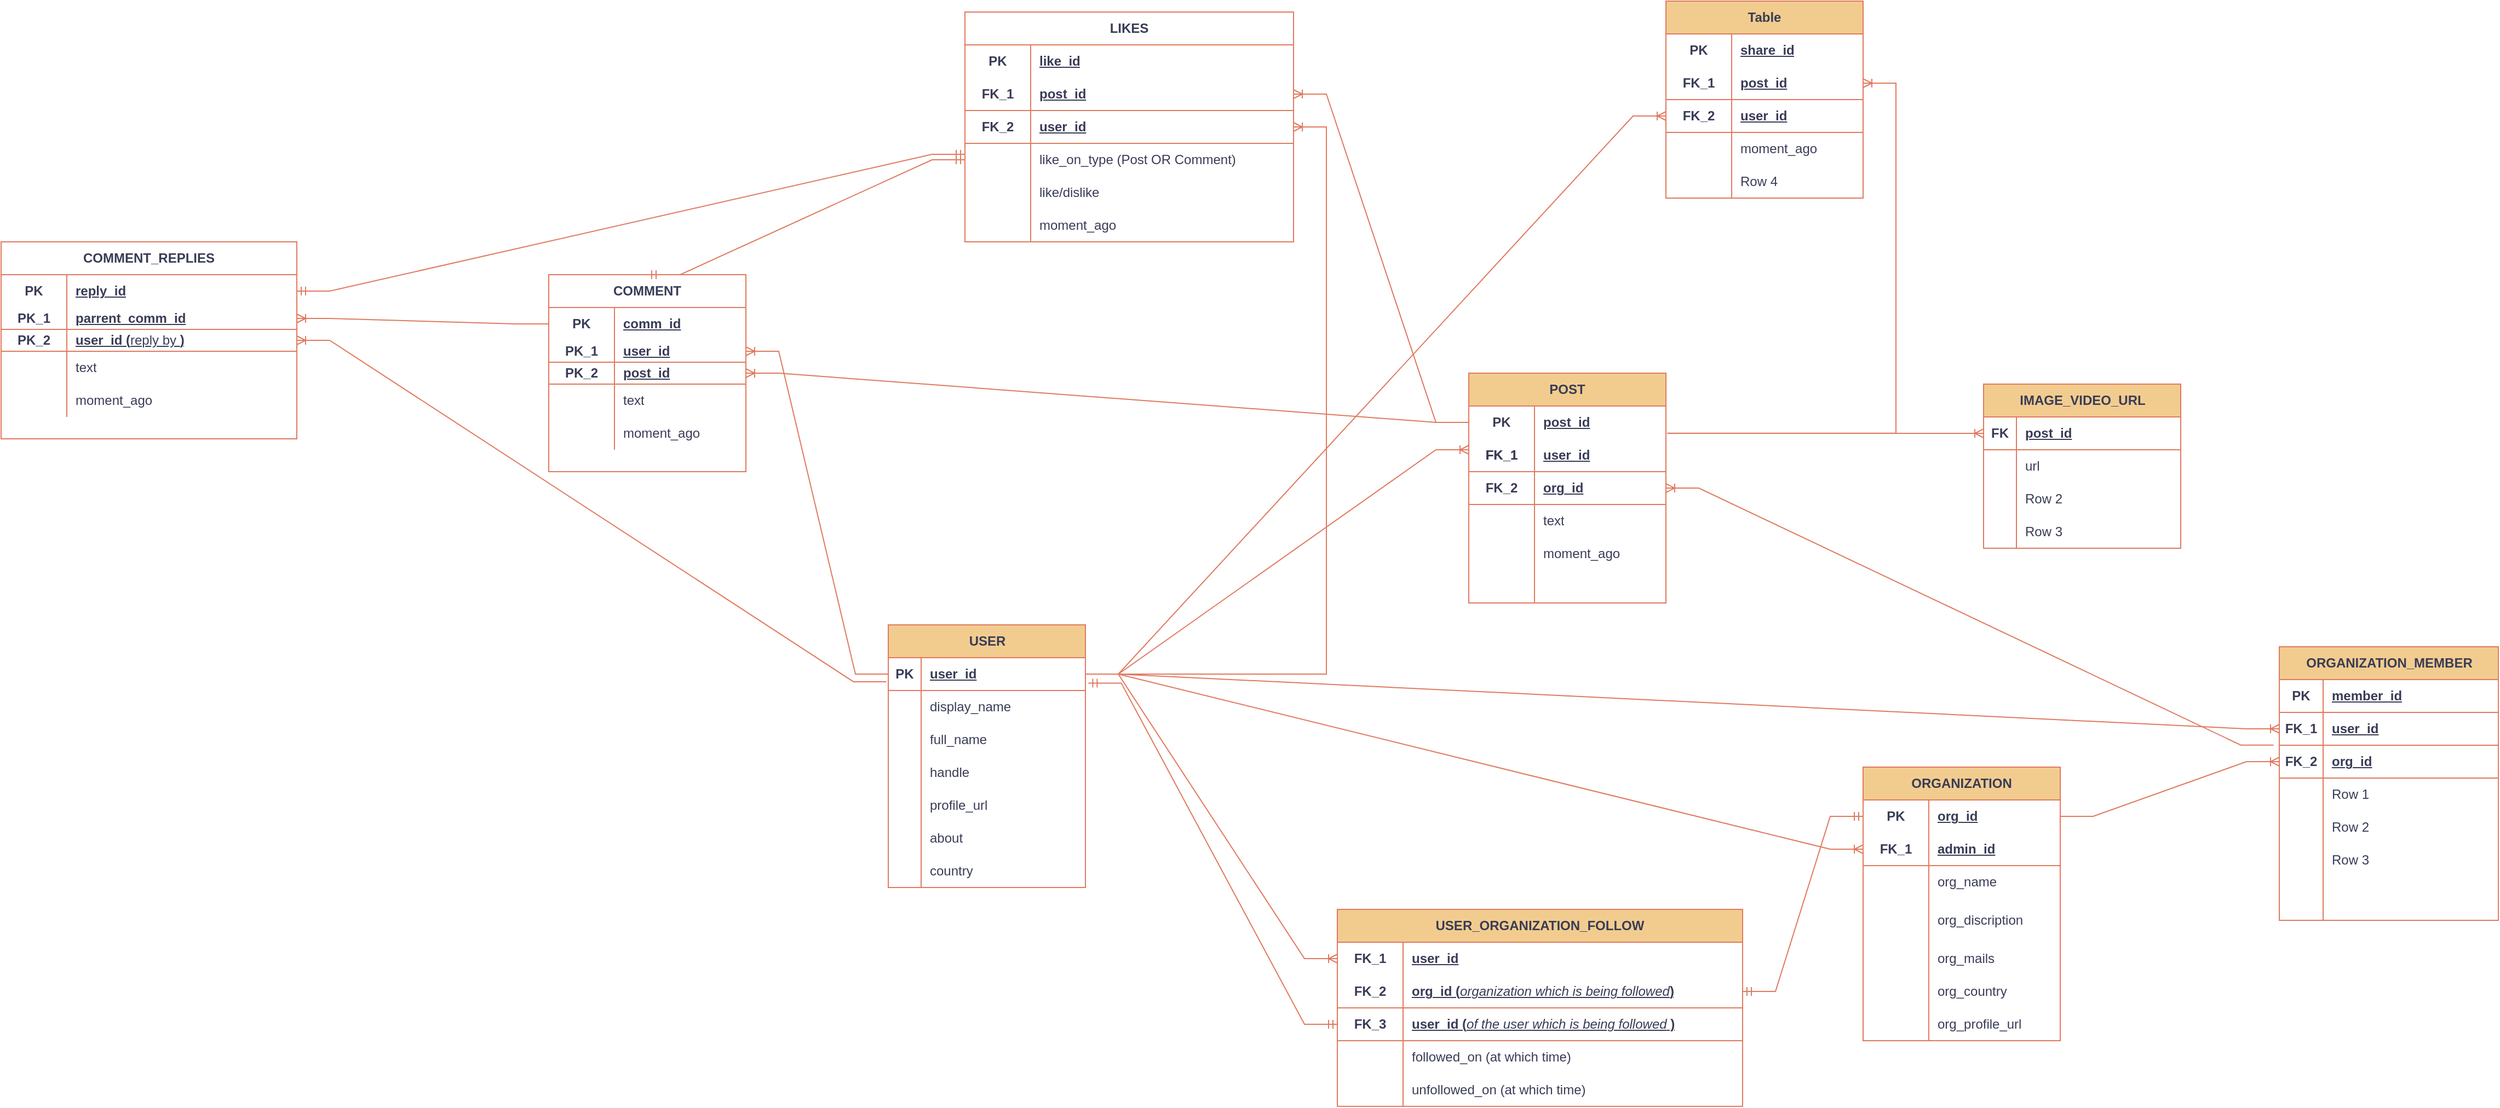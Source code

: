 <mxfile version="21.1.1" type="github">
  <diagram name="Page-1" id="aA0UJqPCgpMxrbMMOBgT">
    <mxGraphModel dx="3933" dy="2291" grid="1" gridSize="10" guides="1" tooltips="1" connect="1" arrows="1" fold="1" page="1" pageScale="1" pageWidth="1700" pageHeight="1100" math="0" shadow="0">
      <root>
        <mxCell id="0" />
        <mxCell id="1" parent="0" />
        <mxCell id="kjQyTJwnyCC9xIWLVBJH-1" value="USER" style="shape=table;startSize=30;container=1;collapsible=1;childLayout=tableLayout;fixedRows=1;rowLines=0;fontStyle=1;align=center;resizeLast=1;html=1;labelBackgroundColor=none;fillColor=#F2CC8F;strokeColor=#E07A5F;fontColor=#393C56;rounded=0;" vertex="1" parent="1">
          <mxGeometry x="430" y="400" width="180" height="240" as="geometry" />
        </mxCell>
        <mxCell id="kjQyTJwnyCC9xIWLVBJH-2" value="" style="shape=tableRow;horizontal=0;startSize=0;swimlaneHead=0;swimlaneBody=0;fillColor=none;collapsible=0;dropTarget=0;points=[[0,0.5],[1,0.5]];portConstraint=eastwest;top=0;left=0;right=0;bottom=1;labelBackgroundColor=none;strokeColor=#E07A5F;fontColor=#393C56;rounded=0;" vertex="1" parent="kjQyTJwnyCC9xIWLVBJH-1">
          <mxGeometry y="30" width="180" height="30" as="geometry" />
        </mxCell>
        <mxCell id="kjQyTJwnyCC9xIWLVBJH-3" value="PK" style="shape=partialRectangle;connectable=0;fillColor=none;top=0;left=0;bottom=0;right=0;fontStyle=1;overflow=hidden;whiteSpace=wrap;html=1;labelBackgroundColor=none;strokeColor=#E07A5F;fontColor=#393C56;rounded=0;" vertex="1" parent="kjQyTJwnyCC9xIWLVBJH-2">
          <mxGeometry width="30" height="30" as="geometry">
            <mxRectangle width="30" height="30" as="alternateBounds" />
          </mxGeometry>
        </mxCell>
        <mxCell id="kjQyTJwnyCC9xIWLVBJH-4" value="user_id" style="shape=partialRectangle;connectable=0;fillColor=none;top=0;left=0;bottom=0;right=0;align=left;spacingLeft=6;fontStyle=5;overflow=hidden;whiteSpace=wrap;html=1;labelBackgroundColor=none;strokeColor=#E07A5F;fontColor=#393C56;rounded=0;" vertex="1" parent="kjQyTJwnyCC9xIWLVBJH-2">
          <mxGeometry x="30" width="150" height="30" as="geometry">
            <mxRectangle width="150" height="30" as="alternateBounds" />
          </mxGeometry>
        </mxCell>
        <mxCell id="kjQyTJwnyCC9xIWLVBJH-5" value="" style="shape=tableRow;horizontal=0;startSize=0;swimlaneHead=0;swimlaneBody=0;fillColor=none;collapsible=0;dropTarget=0;points=[[0,0.5],[1,0.5]];portConstraint=eastwest;top=0;left=0;right=0;bottom=0;labelBackgroundColor=none;strokeColor=#E07A5F;fontColor=#393C56;rounded=0;" vertex="1" parent="kjQyTJwnyCC9xIWLVBJH-1">
          <mxGeometry y="60" width="180" height="30" as="geometry" />
        </mxCell>
        <mxCell id="kjQyTJwnyCC9xIWLVBJH-6" value="" style="shape=partialRectangle;connectable=0;fillColor=none;top=0;left=0;bottom=0;right=0;editable=1;overflow=hidden;whiteSpace=wrap;html=1;labelBackgroundColor=none;strokeColor=#E07A5F;fontColor=#393C56;rounded=0;" vertex="1" parent="kjQyTJwnyCC9xIWLVBJH-5">
          <mxGeometry width="30" height="30" as="geometry">
            <mxRectangle width="30" height="30" as="alternateBounds" />
          </mxGeometry>
        </mxCell>
        <mxCell id="kjQyTJwnyCC9xIWLVBJH-7" value="display_name" style="shape=partialRectangle;connectable=0;fillColor=none;top=0;left=0;bottom=0;right=0;align=left;spacingLeft=6;overflow=hidden;whiteSpace=wrap;html=1;labelBackgroundColor=none;strokeColor=#E07A5F;fontColor=#393C56;rounded=0;" vertex="1" parent="kjQyTJwnyCC9xIWLVBJH-5">
          <mxGeometry x="30" width="150" height="30" as="geometry">
            <mxRectangle width="150" height="30" as="alternateBounds" />
          </mxGeometry>
        </mxCell>
        <mxCell id="kjQyTJwnyCC9xIWLVBJH-122" value="" style="shape=tableRow;horizontal=0;startSize=0;swimlaneHead=0;swimlaneBody=0;fillColor=none;collapsible=0;dropTarget=0;points=[[0,0.5],[1,0.5]];portConstraint=eastwest;top=0;left=0;right=0;bottom=0;labelBackgroundColor=none;strokeColor=#E07A5F;fontColor=#393C56;rounded=0;" vertex="1" parent="kjQyTJwnyCC9xIWLVBJH-1">
          <mxGeometry y="90" width="180" height="30" as="geometry" />
        </mxCell>
        <mxCell id="kjQyTJwnyCC9xIWLVBJH-123" value="" style="shape=partialRectangle;connectable=0;fillColor=none;top=0;left=0;bottom=0;right=0;editable=1;overflow=hidden;whiteSpace=wrap;html=1;labelBackgroundColor=none;strokeColor=#E07A5F;fontColor=#393C56;rounded=0;" vertex="1" parent="kjQyTJwnyCC9xIWLVBJH-122">
          <mxGeometry width="30" height="30" as="geometry">
            <mxRectangle width="30" height="30" as="alternateBounds" />
          </mxGeometry>
        </mxCell>
        <mxCell id="kjQyTJwnyCC9xIWLVBJH-124" value="full_name" style="shape=partialRectangle;connectable=0;fillColor=none;top=0;left=0;bottom=0;right=0;align=left;spacingLeft=6;overflow=hidden;whiteSpace=wrap;html=1;labelBackgroundColor=none;strokeColor=#E07A5F;fontColor=#393C56;rounded=0;" vertex="1" parent="kjQyTJwnyCC9xIWLVBJH-122">
          <mxGeometry x="30" width="150" height="30" as="geometry">
            <mxRectangle width="150" height="30" as="alternateBounds" />
          </mxGeometry>
        </mxCell>
        <mxCell id="kjQyTJwnyCC9xIWLVBJH-11" value="" style="shape=tableRow;horizontal=0;startSize=0;swimlaneHead=0;swimlaneBody=0;fillColor=none;collapsible=0;dropTarget=0;points=[[0,0.5],[1,0.5]];portConstraint=eastwest;top=0;left=0;right=0;bottom=0;labelBackgroundColor=none;strokeColor=#E07A5F;fontColor=#393C56;rounded=0;" vertex="1" parent="kjQyTJwnyCC9xIWLVBJH-1">
          <mxGeometry y="120" width="180" height="30" as="geometry" />
        </mxCell>
        <mxCell id="kjQyTJwnyCC9xIWLVBJH-12" value="" style="shape=partialRectangle;connectable=0;fillColor=none;top=0;left=0;bottom=0;right=0;editable=1;overflow=hidden;whiteSpace=wrap;html=1;labelBackgroundColor=none;strokeColor=#E07A5F;fontColor=#393C56;rounded=0;" vertex="1" parent="kjQyTJwnyCC9xIWLVBJH-11">
          <mxGeometry width="30" height="30" as="geometry">
            <mxRectangle width="30" height="30" as="alternateBounds" />
          </mxGeometry>
        </mxCell>
        <mxCell id="kjQyTJwnyCC9xIWLVBJH-13" value="handle" style="shape=partialRectangle;connectable=0;fillColor=none;top=0;left=0;bottom=0;right=0;align=left;spacingLeft=6;overflow=hidden;whiteSpace=wrap;html=1;labelBackgroundColor=none;strokeColor=#E07A5F;fontColor=#393C56;rounded=0;" vertex="1" parent="kjQyTJwnyCC9xIWLVBJH-11">
          <mxGeometry x="30" width="150" height="30" as="geometry">
            <mxRectangle width="150" height="30" as="alternateBounds" />
          </mxGeometry>
        </mxCell>
        <mxCell id="kjQyTJwnyCC9xIWLVBJH-16" value="" style="shape=tableRow;horizontal=0;startSize=0;swimlaneHead=0;swimlaneBody=0;fillColor=none;collapsible=0;dropTarget=0;points=[[0,0.5],[1,0.5]];portConstraint=eastwest;top=0;left=0;right=0;bottom=0;labelBackgroundColor=none;strokeColor=#E07A5F;fontColor=#393C56;rounded=0;" vertex="1" parent="kjQyTJwnyCC9xIWLVBJH-1">
          <mxGeometry y="150" width="180" height="30" as="geometry" />
        </mxCell>
        <mxCell id="kjQyTJwnyCC9xIWLVBJH-17" value="" style="shape=partialRectangle;connectable=0;fillColor=none;top=0;left=0;bottom=0;right=0;editable=1;overflow=hidden;whiteSpace=wrap;html=1;labelBackgroundColor=none;strokeColor=#E07A5F;fontColor=#393C56;rounded=0;" vertex="1" parent="kjQyTJwnyCC9xIWLVBJH-16">
          <mxGeometry width="30" height="30" as="geometry">
            <mxRectangle width="30" height="30" as="alternateBounds" />
          </mxGeometry>
        </mxCell>
        <mxCell id="kjQyTJwnyCC9xIWLVBJH-18" value="profile_url" style="shape=partialRectangle;connectable=0;fillColor=none;top=0;left=0;bottom=0;right=0;align=left;spacingLeft=6;overflow=hidden;whiteSpace=wrap;html=1;labelBackgroundColor=none;strokeColor=#E07A5F;fontColor=#393C56;rounded=0;" vertex="1" parent="kjQyTJwnyCC9xIWLVBJH-16">
          <mxGeometry x="30" width="150" height="30" as="geometry">
            <mxRectangle width="150" height="30" as="alternateBounds" />
          </mxGeometry>
        </mxCell>
        <mxCell id="kjQyTJwnyCC9xIWLVBJH-35" value="" style="shape=tableRow;horizontal=0;startSize=0;swimlaneHead=0;swimlaneBody=0;fillColor=none;collapsible=0;dropTarget=0;points=[[0,0.5],[1,0.5]];portConstraint=eastwest;top=0;left=0;right=0;bottom=0;labelBackgroundColor=none;strokeColor=#E07A5F;fontColor=#393C56;rounded=0;" vertex="1" parent="kjQyTJwnyCC9xIWLVBJH-1">
          <mxGeometry y="180" width="180" height="30" as="geometry" />
        </mxCell>
        <mxCell id="kjQyTJwnyCC9xIWLVBJH-36" value="" style="shape=partialRectangle;connectable=0;fillColor=none;top=0;left=0;bottom=0;right=0;editable=1;overflow=hidden;whiteSpace=wrap;html=1;labelBackgroundColor=none;strokeColor=#E07A5F;fontColor=#393C56;rounded=0;" vertex="1" parent="kjQyTJwnyCC9xIWLVBJH-35">
          <mxGeometry width="30" height="30" as="geometry">
            <mxRectangle width="30" height="30" as="alternateBounds" />
          </mxGeometry>
        </mxCell>
        <mxCell id="kjQyTJwnyCC9xIWLVBJH-37" value="about" style="shape=partialRectangle;connectable=0;fillColor=none;top=0;left=0;bottom=0;right=0;align=left;spacingLeft=6;overflow=hidden;whiteSpace=wrap;html=1;labelBackgroundColor=none;strokeColor=#E07A5F;fontColor=#393C56;rounded=0;" vertex="1" parent="kjQyTJwnyCC9xIWLVBJH-35">
          <mxGeometry x="30" width="150" height="30" as="geometry">
            <mxRectangle width="150" height="30" as="alternateBounds" />
          </mxGeometry>
        </mxCell>
        <mxCell id="kjQyTJwnyCC9xIWLVBJH-38" value="" style="shape=tableRow;horizontal=0;startSize=0;swimlaneHead=0;swimlaneBody=0;fillColor=none;collapsible=0;dropTarget=0;points=[[0,0.5],[1,0.5]];portConstraint=eastwest;top=0;left=0;right=0;bottom=0;labelBackgroundColor=none;strokeColor=#E07A5F;fontColor=#393C56;rounded=0;" vertex="1" parent="kjQyTJwnyCC9xIWLVBJH-1">
          <mxGeometry y="210" width="180" height="30" as="geometry" />
        </mxCell>
        <mxCell id="kjQyTJwnyCC9xIWLVBJH-39" value="" style="shape=partialRectangle;connectable=0;fillColor=none;top=0;left=0;bottom=0;right=0;editable=1;overflow=hidden;whiteSpace=wrap;html=1;labelBackgroundColor=none;strokeColor=#E07A5F;fontColor=#393C56;rounded=0;" vertex="1" parent="kjQyTJwnyCC9xIWLVBJH-38">
          <mxGeometry width="30" height="30" as="geometry">
            <mxRectangle width="30" height="30" as="alternateBounds" />
          </mxGeometry>
        </mxCell>
        <mxCell id="kjQyTJwnyCC9xIWLVBJH-40" value="country" style="shape=partialRectangle;connectable=0;fillColor=none;top=0;left=0;bottom=0;right=0;align=left;spacingLeft=6;overflow=hidden;whiteSpace=wrap;html=1;labelBackgroundColor=none;strokeColor=#E07A5F;fontColor=#393C56;rounded=0;" vertex="1" parent="kjQyTJwnyCC9xIWLVBJH-38">
          <mxGeometry x="30" width="150" height="30" as="geometry">
            <mxRectangle width="150" height="30" as="alternateBounds" />
          </mxGeometry>
        </mxCell>
        <mxCell id="kjQyTJwnyCC9xIWLVBJH-41" value="POST" style="shape=table;startSize=30;container=1;collapsible=1;childLayout=tableLayout;fixedRows=1;rowLines=0;fontStyle=1;align=center;resizeLast=1;html=1;whiteSpace=wrap;labelBackgroundColor=none;fillColor=#F2CC8F;strokeColor=#E07A5F;fontColor=#393C56;rounded=0;" vertex="1" parent="1">
          <mxGeometry x="960" y="170" width="180" height="210" as="geometry" />
        </mxCell>
        <mxCell id="kjQyTJwnyCC9xIWLVBJH-42" value="" style="shape=tableRow;horizontal=0;startSize=0;swimlaneHead=0;swimlaneBody=0;fillColor=none;collapsible=0;dropTarget=0;points=[[0,0.5],[1,0.5]];portConstraint=eastwest;top=0;left=0;right=0;bottom=0;html=1;labelBackgroundColor=none;strokeColor=#E07A5F;fontColor=#393C56;rounded=0;" vertex="1" parent="kjQyTJwnyCC9xIWLVBJH-41">
          <mxGeometry y="30" width="180" height="30" as="geometry" />
        </mxCell>
        <mxCell id="kjQyTJwnyCC9xIWLVBJH-43" value="PK" style="shape=partialRectangle;connectable=0;fillColor=none;top=0;left=0;bottom=0;right=0;fontStyle=1;overflow=hidden;html=1;whiteSpace=wrap;labelBackgroundColor=none;strokeColor=#E07A5F;fontColor=#393C56;rounded=0;" vertex="1" parent="kjQyTJwnyCC9xIWLVBJH-42">
          <mxGeometry width="60" height="30" as="geometry">
            <mxRectangle width="60" height="30" as="alternateBounds" />
          </mxGeometry>
        </mxCell>
        <mxCell id="kjQyTJwnyCC9xIWLVBJH-44" value="post_id" style="shape=partialRectangle;connectable=0;fillColor=none;top=0;left=0;bottom=0;right=0;align=left;spacingLeft=6;fontStyle=5;overflow=hidden;html=1;whiteSpace=wrap;labelBackgroundColor=none;strokeColor=#E07A5F;fontColor=#393C56;rounded=0;" vertex="1" parent="kjQyTJwnyCC9xIWLVBJH-42">
          <mxGeometry x="60" width="120" height="30" as="geometry">
            <mxRectangle width="120" height="30" as="alternateBounds" />
          </mxGeometry>
        </mxCell>
        <mxCell id="kjQyTJwnyCC9xIWLVBJH-45" value="" style="shape=tableRow;horizontal=0;startSize=0;swimlaneHead=0;swimlaneBody=0;fillColor=none;collapsible=0;dropTarget=0;points=[[0,0.5],[1,0.5]];portConstraint=eastwest;top=0;left=0;right=0;bottom=1;html=1;labelBackgroundColor=none;strokeColor=#E07A5F;fontColor=#393C56;rounded=0;" vertex="1" parent="kjQyTJwnyCC9xIWLVBJH-41">
          <mxGeometry y="60" width="180" height="30" as="geometry" />
        </mxCell>
        <mxCell id="kjQyTJwnyCC9xIWLVBJH-46" value="FK_1" style="shape=partialRectangle;connectable=0;fillColor=none;top=0;left=0;bottom=0;right=0;fontStyle=1;overflow=hidden;html=1;whiteSpace=wrap;labelBackgroundColor=none;strokeColor=#E07A5F;fontColor=#393C56;rounded=0;" vertex="1" parent="kjQyTJwnyCC9xIWLVBJH-45">
          <mxGeometry width="60" height="30" as="geometry">
            <mxRectangle width="60" height="30" as="alternateBounds" />
          </mxGeometry>
        </mxCell>
        <mxCell id="kjQyTJwnyCC9xIWLVBJH-47" value="user_id" style="shape=partialRectangle;connectable=0;fillColor=none;top=0;left=0;bottom=0;right=0;align=left;spacingLeft=6;fontStyle=5;overflow=hidden;html=1;whiteSpace=wrap;labelBackgroundColor=none;strokeColor=#E07A5F;fontColor=#393C56;rounded=0;" vertex="1" parent="kjQyTJwnyCC9xIWLVBJH-45">
          <mxGeometry x="60" width="120" height="30" as="geometry">
            <mxRectangle width="120" height="30" as="alternateBounds" />
          </mxGeometry>
        </mxCell>
        <mxCell id="kjQyTJwnyCC9xIWLVBJH-80" value="" style="shape=tableRow;horizontal=0;startSize=0;swimlaneHead=0;swimlaneBody=0;fillColor=none;collapsible=0;dropTarget=0;points=[[0,0.5],[1,0.5]];portConstraint=eastwest;top=0;left=0;right=0;bottom=1;html=1;labelBackgroundColor=none;strokeColor=#E07A5F;fontColor=#393C56;rounded=0;" vertex="1" parent="kjQyTJwnyCC9xIWLVBJH-41">
          <mxGeometry y="90" width="180" height="30" as="geometry" />
        </mxCell>
        <mxCell id="kjQyTJwnyCC9xIWLVBJH-81" value="FK_2" style="shape=partialRectangle;connectable=0;fillColor=none;top=0;left=0;bottom=0;right=0;fontStyle=1;overflow=hidden;html=1;whiteSpace=wrap;labelBackgroundColor=none;strokeColor=#E07A5F;fontColor=#393C56;rounded=0;" vertex="1" parent="kjQyTJwnyCC9xIWLVBJH-80">
          <mxGeometry width="60" height="30" as="geometry">
            <mxRectangle width="60" height="30" as="alternateBounds" />
          </mxGeometry>
        </mxCell>
        <mxCell id="kjQyTJwnyCC9xIWLVBJH-82" value="org_id" style="shape=partialRectangle;connectable=0;fillColor=none;top=0;left=0;bottom=0;right=0;align=left;spacingLeft=6;fontStyle=5;overflow=hidden;html=1;whiteSpace=wrap;labelBackgroundColor=none;strokeColor=#E07A5F;fontColor=#393C56;rounded=0;" vertex="1" parent="kjQyTJwnyCC9xIWLVBJH-80">
          <mxGeometry x="60" width="120" height="30" as="geometry">
            <mxRectangle width="120" height="30" as="alternateBounds" />
          </mxGeometry>
        </mxCell>
        <mxCell id="kjQyTJwnyCC9xIWLVBJH-48" value="" style="shape=tableRow;horizontal=0;startSize=0;swimlaneHead=0;swimlaneBody=0;fillColor=none;collapsible=0;dropTarget=0;points=[[0,0.5],[1,0.5]];portConstraint=eastwest;top=0;left=0;right=0;bottom=0;html=1;labelBackgroundColor=none;strokeColor=#E07A5F;fontColor=#393C56;rounded=0;" vertex="1" parent="kjQyTJwnyCC9xIWLVBJH-41">
          <mxGeometry y="120" width="180" height="30" as="geometry" />
        </mxCell>
        <mxCell id="kjQyTJwnyCC9xIWLVBJH-49" value="" style="shape=partialRectangle;connectable=0;fillColor=none;top=0;left=0;bottom=0;right=0;editable=1;overflow=hidden;html=1;whiteSpace=wrap;labelBackgroundColor=none;strokeColor=#E07A5F;fontColor=#393C56;rounded=0;" vertex="1" parent="kjQyTJwnyCC9xIWLVBJH-48">
          <mxGeometry width="60" height="30" as="geometry">
            <mxRectangle width="60" height="30" as="alternateBounds" />
          </mxGeometry>
        </mxCell>
        <mxCell id="kjQyTJwnyCC9xIWLVBJH-50" value="text" style="shape=partialRectangle;connectable=0;fillColor=none;top=0;left=0;bottom=0;right=0;align=left;spacingLeft=6;overflow=hidden;html=1;whiteSpace=wrap;labelBackgroundColor=none;strokeColor=#E07A5F;fontColor=#393C56;rounded=0;" vertex="1" parent="kjQyTJwnyCC9xIWLVBJH-48">
          <mxGeometry x="60" width="120" height="30" as="geometry">
            <mxRectangle width="120" height="30" as="alternateBounds" />
          </mxGeometry>
        </mxCell>
        <mxCell id="kjQyTJwnyCC9xIWLVBJH-51" value="" style="shape=tableRow;horizontal=0;startSize=0;swimlaneHead=0;swimlaneBody=0;fillColor=none;collapsible=0;dropTarget=0;points=[[0,0.5],[1,0.5]];portConstraint=eastwest;top=0;left=0;right=0;bottom=0;html=1;labelBackgroundColor=none;strokeColor=#E07A5F;fontColor=#393C56;rounded=0;" vertex="1" parent="kjQyTJwnyCC9xIWLVBJH-41">
          <mxGeometry y="150" width="180" height="30" as="geometry" />
        </mxCell>
        <mxCell id="kjQyTJwnyCC9xIWLVBJH-52" value="" style="shape=partialRectangle;connectable=0;fillColor=none;top=0;left=0;bottom=0;right=0;editable=1;overflow=hidden;html=1;whiteSpace=wrap;labelBackgroundColor=none;strokeColor=#E07A5F;fontColor=#393C56;rounded=0;" vertex="1" parent="kjQyTJwnyCC9xIWLVBJH-51">
          <mxGeometry width="60" height="30" as="geometry">
            <mxRectangle width="60" height="30" as="alternateBounds" />
          </mxGeometry>
        </mxCell>
        <mxCell id="kjQyTJwnyCC9xIWLVBJH-53" value="moment_ago" style="shape=partialRectangle;connectable=0;fillColor=none;top=0;left=0;bottom=0;right=0;align=left;spacingLeft=6;overflow=hidden;html=1;whiteSpace=wrap;labelBackgroundColor=none;strokeColor=#E07A5F;fontColor=#393C56;rounded=0;" vertex="1" parent="kjQyTJwnyCC9xIWLVBJH-51">
          <mxGeometry x="60" width="120" height="30" as="geometry">
            <mxRectangle width="120" height="30" as="alternateBounds" />
          </mxGeometry>
        </mxCell>
        <mxCell id="kjQyTJwnyCC9xIWLVBJH-202" value="" style="shape=tableRow;horizontal=0;startSize=0;swimlaneHead=0;swimlaneBody=0;fillColor=none;collapsible=0;dropTarget=0;points=[[0,0.5],[1,0.5]];portConstraint=eastwest;top=0;left=0;right=0;bottom=0;html=1;labelBackgroundColor=none;strokeColor=#E07A5F;fontColor=#393C56;rounded=0;" vertex="1" parent="kjQyTJwnyCC9xIWLVBJH-41">
          <mxGeometry y="180" width="180" height="30" as="geometry" />
        </mxCell>
        <mxCell id="kjQyTJwnyCC9xIWLVBJH-203" value="" style="shape=partialRectangle;connectable=0;fillColor=none;top=0;left=0;bottom=0;right=0;editable=1;overflow=hidden;html=1;whiteSpace=wrap;labelBackgroundColor=none;strokeColor=#E07A5F;fontColor=#393C56;rounded=0;" vertex="1" parent="kjQyTJwnyCC9xIWLVBJH-202">
          <mxGeometry width="60" height="30" as="geometry">
            <mxRectangle width="60" height="30" as="alternateBounds" />
          </mxGeometry>
        </mxCell>
        <mxCell id="kjQyTJwnyCC9xIWLVBJH-204" value="" style="shape=partialRectangle;connectable=0;fillColor=none;top=0;left=0;bottom=0;right=0;align=left;spacingLeft=6;overflow=hidden;html=1;whiteSpace=wrap;labelBackgroundColor=none;strokeColor=#E07A5F;fontColor=#393C56;rounded=0;" vertex="1" parent="kjQyTJwnyCC9xIWLVBJH-202">
          <mxGeometry x="60" width="120" height="30" as="geometry">
            <mxRectangle width="120" height="30" as="alternateBounds" />
          </mxGeometry>
        </mxCell>
        <mxCell id="kjQyTJwnyCC9xIWLVBJH-77" value="FK_1" style="shape=partialRectangle;connectable=0;fillColor=none;top=0;left=0;bottom=0;right=0;fontStyle=1;overflow=hidden;html=1;whiteSpace=wrap;labelBackgroundColor=none;strokeColor=#E07A5F;fontColor=#393C56;rounded=0;" vertex="1" parent="1">
          <mxGeometry x="960" y="230" width="60" height="30" as="geometry">
            <mxRectangle width="60" height="30" as="alternateBounds" />
          </mxGeometry>
        </mxCell>
        <mxCell id="kjQyTJwnyCC9xIWLVBJH-84" value="IMAGE_VIDEO_URL" style="shape=table;startSize=30;container=1;collapsible=1;childLayout=tableLayout;fixedRows=1;rowLines=0;fontStyle=1;align=center;resizeLast=1;html=1;labelBackgroundColor=none;fillColor=#F2CC8F;strokeColor=#E07A5F;fontColor=#393C56;rounded=0;" vertex="1" parent="1">
          <mxGeometry x="1430" y="180" width="180" height="150" as="geometry" />
        </mxCell>
        <mxCell id="kjQyTJwnyCC9xIWLVBJH-85" value="" style="shape=tableRow;horizontal=0;startSize=0;swimlaneHead=0;swimlaneBody=0;fillColor=none;collapsible=0;dropTarget=0;points=[[0,0.5],[1,0.5]];portConstraint=eastwest;top=0;left=0;right=0;bottom=1;labelBackgroundColor=none;strokeColor=#E07A5F;fontColor=#393C56;rounded=0;" vertex="1" parent="kjQyTJwnyCC9xIWLVBJH-84">
          <mxGeometry y="30" width="180" height="30" as="geometry" />
        </mxCell>
        <mxCell id="kjQyTJwnyCC9xIWLVBJH-86" value="FK" style="shape=partialRectangle;connectable=0;fillColor=none;top=0;left=0;bottom=0;right=0;fontStyle=1;overflow=hidden;whiteSpace=wrap;html=1;labelBackgroundColor=none;strokeColor=#E07A5F;fontColor=#393C56;rounded=0;" vertex="1" parent="kjQyTJwnyCC9xIWLVBJH-85">
          <mxGeometry width="30" height="30" as="geometry">
            <mxRectangle width="30" height="30" as="alternateBounds" />
          </mxGeometry>
        </mxCell>
        <mxCell id="kjQyTJwnyCC9xIWLVBJH-87" value="post_id" style="shape=partialRectangle;connectable=0;fillColor=none;top=0;left=0;bottom=0;right=0;align=left;spacingLeft=6;fontStyle=5;overflow=hidden;whiteSpace=wrap;html=1;labelBackgroundColor=none;strokeColor=#E07A5F;fontColor=#393C56;rounded=0;" vertex="1" parent="kjQyTJwnyCC9xIWLVBJH-85">
          <mxGeometry x="30" width="150" height="30" as="geometry">
            <mxRectangle width="150" height="30" as="alternateBounds" />
          </mxGeometry>
        </mxCell>
        <mxCell id="kjQyTJwnyCC9xIWLVBJH-88" value="" style="shape=tableRow;horizontal=0;startSize=0;swimlaneHead=0;swimlaneBody=0;fillColor=none;collapsible=0;dropTarget=0;points=[[0,0.5],[1,0.5]];portConstraint=eastwest;top=0;left=0;right=0;bottom=0;labelBackgroundColor=none;strokeColor=#E07A5F;fontColor=#393C56;rounded=0;" vertex="1" parent="kjQyTJwnyCC9xIWLVBJH-84">
          <mxGeometry y="60" width="180" height="30" as="geometry" />
        </mxCell>
        <mxCell id="kjQyTJwnyCC9xIWLVBJH-89" value="" style="shape=partialRectangle;connectable=0;fillColor=none;top=0;left=0;bottom=0;right=0;editable=1;overflow=hidden;whiteSpace=wrap;html=1;labelBackgroundColor=none;strokeColor=#E07A5F;fontColor=#393C56;rounded=0;" vertex="1" parent="kjQyTJwnyCC9xIWLVBJH-88">
          <mxGeometry width="30" height="30" as="geometry">
            <mxRectangle width="30" height="30" as="alternateBounds" />
          </mxGeometry>
        </mxCell>
        <mxCell id="kjQyTJwnyCC9xIWLVBJH-90" value="url" style="shape=partialRectangle;connectable=0;fillColor=none;top=0;left=0;bottom=0;right=0;align=left;spacingLeft=6;overflow=hidden;whiteSpace=wrap;html=1;labelBackgroundColor=none;strokeColor=#E07A5F;fontColor=#393C56;rounded=0;" vertex="1" parent="kjQyTJwnyCC9xIWLVBJH-88">
          <mxGeometry x="30" width="150" height="30" as="geometry">
            <mxRectangle width="150" height="30" as="alternateBounds" />
          </mxGeometry>
        </mxCell>
        <mxCell id="kjQyTJwnyCC9xIWLVBJH-91" value="" style="shape=tableRow;horizontal=0;startSize=0;swimlaneHead=0;swimlaneBody=0;fillColor=none;collapsible=0;dropTarget=0;points=[[0,0.5],[1,0.5]];portConstraint=eastwest;top=0;left=0;right=0;bottom=0;labelBackgroundColor=none;strokeColor=#E07A5F;fontColor=#393C56;rounded=0;" vertex="1" parent="kjQyTJwnyCC9xIWLVBJH-84">
          <mxGeometry y="90" width="180" height="30" as="geometry" />
        </mxCell>
        <mxCell id="kjQyTJwnyCC9xIWLVBJH-92" value="" style="shape=partialRectangle;connectable=0;fillColor=none;top=0;left=0;bottom=0;right=0;editable=1;overflow=hidden;whiteSpace=wrap;html=1;labelBackgroundColor=none;strokeColor=#E07A5F;fontColor=#393C56;rounded=0;" vertex="1" parent="kjQyTJwnyCC9xIWLVBJH-91">
          <mxGeometry width="30" height="30" as="geometry">
            <mxRectangle width="30" height="30" as="alternateBounds" />
          </mxGeometry>
        </mxCell>
        <mxCell id="kjQyTJwnyCC9xIWLVBJH-93" value="Row 2" style="shape=partialRectangle;connectable=0;fillColor=none;top=0;left=0;bottom=0;right=0;align=left;spacingLeft=6;overflow=hidden;whiteSpace=wrap;html=1;labelBackgroundColor=none;strokeColor=#E07A5F;fontColor=#393C56;rounded=0;" vertex="1" parent="kjQyTJwnyCC9xIWLVBJH-91">
          <mxGeometry x="30" width="150" height="30" as="geometry">
            <mxRectangle width="150" height="30" as="alternateBounds" />
          </mxGeometry>
        </mxCell>
        <mxCell id="kjQyTJwnyCC9xIWLVBJH-94" value="" style="shape=tableRow;horizontal=0;startSize=0;swimlaneHead=0;swimlaneBody=0;fillColor=none;collapsible=0;dropTarget=0;points=[[0,0.5],[1,0.5]];portConstraint=eastwest;top=0;left=0;right=0;bottom=0;labelBackgroundColor=none;strokeColor=#E07A5F;fontColor=#393C56;rounded=0;" vertex="1" parent="kjQyTJwnyCC9xIWLVBJH-84">
          <mxGeometry y="120" width="180" height="30" as="geometry" />
        </mxCell>
        <mxCell id="kjQyTJwnyCC9xIWLVBJH-95" value="" style="shape=partialRectangle;connectable=0;fillColor=none;top=0;left=0;bottom=0;right=0;editable=1;overflow=hidden;whiteSpace=wrap;html=1;labelBackgroundColor=none;strokeColor=#E07A5F;fontColor=#393C56;rounded=0;" vertex="1" parent="kjQyTJwnyCC9xIWLVBJH-94">
          <mxGeometry width="30" height="30" as="geometry">
            <mxRectangle width="30" height="30" as="alternateBounds" />
          </mxGeometry>
        </mxCell>
        <mxCell id="kjQyTJwnyCC9xIWLVBJH-96" value="Row 3" style="shape=partialRectangle;connectable=0;fillColor=none;top=0;left=0;bottom=0;right=0;align=left;spacingLeft=6;overflow=hidden;whiteSpace=wrap;html=1;labelBackgroundColor=none;strokeColor=#E07A5F;fontColor=#393C56;rounded=0;" vertex="1" parent="kjQyTJwnyCC9xIWLVBJH-94">
          <mxGeometry x="30" width="150" height="30" as="geometry">
            <mxRectangle width="150" height="30" as="alternateBounds" />
          </mxGeometry>
        </mxCell>
        <mxCell id="kjQyTJwnyCC9xIWLVBJH-98" value="ORGANIZATION" style="shape=table;startSize=30;container=1;collapsible=1;childLayout=tableLayout;fixedRows=1;rowLines=0;fontStyle=1;align=center;resizeLast=1;html=1;whiteSpace=wrap;labelBackgroundColor=none;fillColor=#F2CC8F;strokeColor=#E07A5F;fontColor=#393C56;rounded=0;" vertex="1" parent="1">
          <mxGeometry x="1320" y="530" width="180" height="250" as="geometry" />
        </mxCell>
        <mxCell id="kjQyTJwnyCC9xIWLVBJH-99" value="" style="shape=tableRow;horizontal=0;startSize=0;swimlaneHead=0;swimlaneBody=0;fillColor=none;collapsible=0;dropTarget=0;points=[[0,0.5],[1,0.5]];portConstraint=eastwest;top=0;left=0;right=0;bottom=0;html=1;labelBackgroundColor=none;strokeColor=#E07A5F;fontColor=#393C56;rounded=0;" vertex="1" parent="kjQyTJwnyCC9xIWLVBJH-98">
          <mxGeometry y="30" width="180" height="30" as="geometry" />
        </mxCell>
        <mxCell id="kjQyTJwnyCC9xIWLVBJH-100" value="PK" style="shape=partialRectangle;connectable=0;fillColor=none;top=0;left=0;bottom=0;right=0;fontStyle=1;overflow=hidden;html=1;whiteSpace=wrap;labelBackgroundColor=none;strokeColor=#E07A5F;fontColor=#393C56;rounded=0;" vertex="1" parent="kjQyTJwnyCC9xIWLVBJH-99">
          <mxGeometry width="60" height="30" as="geometry">
            <mxRectangle width="60" height="30" as="alternateBounds" />
          </mxGeometry>
        </mxCell>
        <mxCell id="kjQyTJwnyCC9xIWLVBJH-101" value="org_id" style="shape=partialRectangle;connectable=0;fillColor=none;top=0;left=0;bottom=0;right=0;align=left;spacingLeft=6;fontStyle=5;overflow=hidden;html=1;whiteSpace=wrap;labelBackgroundColor=none;strokeColor=#E07A5F;fontColor=#393C56;rounded=0;" vertex="1" parent="kjQyTJwnyCC9xIWLVBJH-99">
          <mxGeometry x="60" width="120" height="30" as="geometry">
            <mxRectangle width="120" height="30" as="alternateBounds" />
          </mxGeometry>
        </mxCell>
        <mxCell id="kjQyTJwnyCC9xIWLVBJH-102" value="" style="shape=tableRow;horizontal=0;startSize=0;swimlaneHead=0;swimlaneBody=0;fillColor=none;collapsible=0;dropTarget=0;points=[[0,0.5],[1,0.5]];portConstraint=eastwest;top=0;left=0;right=0;bottom=1;html=1;labelBackgroundColor=none;strokeColor=#E07A5F;fontColor=#393C56;rounded=0;" vertex="1" parent="kjQyTJwnyCC9xIWLVBJH-98">
          <mxGeometry y="60" width="180" height="30" as="geometry" />
        </mxCell>
        <mxCell id="kjQyTJwnyCC9xIWLVBJH-103" value="FK_1" style="shape=partialRectangle;connectable=0;fillColor=none;top=0;left=0;bottom=0;right=0;fontStyle=1;overflow=hidden;html=1;whiteSpace=wrap;labelBackgroundColor=none;strokeColor=#E07A5F;fontColor=#393C56;rounded=0;" vertex="1" parent="kjQyTJwnyCC9xIWLVBJH-102">
          <mxGeometry width="60" height="30" as="geometry">
            <mxRectangle width="60" height="30" as="alternateBounds" />
          </mxGeometry>
        </mxCell>
        <mxCell id="kjQyTJwnyCC9xIWLVBJH-104" value="admin_id" style="shape=partialRectangle;connectable=0;fillColor=none;top=0;left=0;bottom=0;right=0;align=left;spacingLeft=6;fontStyle=5;overflow=hidden;html=1;whiteSpace=wrap;labelBackgroundColor=none;strokeColor=#E07A5F;fontColor=#393C56;rounded=0;" vertex="1" parent="kjQyTJwnyCC9xIWLVBJH-102">
          <mxGeometry x="60" width="120" height="30" as="geometry">
            <mxRectangle width="120" height="30" as="alternateBounds" />
          </mxGeometry>
        </mxCell>
        <mxCell id="kjQyTJwnyCC9xIWLVBJH-105" value="" style="shape=tableRow;horizontal=0;startSize=0;swimlaneHead=0;swimlaneBody=0;fillColor=none;collapsible=0;dropTarget=0;points=[[0,0.5],[1,0.5]];portConstraint=eastwest;top=0;left=0;right=0;bottom=0;html=1;labelBackgroundColor=none;strokeColor=#E07A5F;fontColor=#393C56;rounded=0;" vertex="1" parent="kjQyTJwnyCC9xIWLVBJH-98">
          <mxGeometry y="90" width="180" height="30" as="geometry" />
        </mxCell>
        <mxCell id="kjQyTJwnyCC9xIWLVBJH-106" value="" style="shape=partialRectangle;connectable=0;fillColor=none;top=0;left=0;bottom=0;right=0;editable=1;overflow=hidden;html=1;whiteSpace=wrap;labelBackgroundColor=none;strokeColor=#E07A5F;fontColor=#393C56;rounded=0;" vertex="1" parent="kjQyTJwnyCC9xIWLVBJH-105">
          <mxGeometry width="60" height="30" as="geometry">
            <mxRectangle width="60" height="30" as="alternateBounds" />
          </mxGeometry>
        </mxCell>
        <mxCell id="kjQyTJwnyCC9xIWLVBJH-107" value="org_name" style="shape=partialRectangle;connectable=0;fillColor=none;top=0;left=0;bottom=0;right=0;align=left;spacingLeft=6;overflow=hidden;html=1;whiteSpace=wrap;labelBackgroundColor=none;strokeColor=#E07A5F;fontColor=#393C56;rounded=0;" vertex="1" parent="kjQyTJwnyCC9xIWLVBJH-105">
          <mxGeometry x="60" width="120" height="30" as="geometry">
            <mxRectangle width="120" height="30" as="alternateBounds" />
          </mxGeometry>
        </mxCell>
        <mxCell id="kjQyTJwnyCC9xIWLVBJH-108" value="" style="shape=tableRow;horizontal=0;startSize=0;swimlaneHead=0;swimlaneBody=0;fillColor=none;collapsible=0;dropTarget=0;points=[[0,0.5],[1,0.5]];portConstraint=eastwest;top=0;left=0;right=0;bottom=0;html=1;labelBackgroundColor=none;strokeColor=#E07A5F;fontColor=#393C56;rounded=0;" vertex="1" parent="kjQyTJwnyCC9xIWLVBJH-98">
          <mxGeometry y="120" width="180" height="40" as="geometry" />
        </mxCell>
        <mxCell id="kjQyTJwnyCC9xIWLVBJH-109" value="" style="shape=partialRectangle;connectable=0;fillColor=none;top=0;left=0;bottom=0;right=0;editable=1;overflow=hidden;html=1;whiteSpace=wrap;labelBackgroundColor=none;strokeColor=#E07A5F;fontColor=#393C56;rounded=0;" vertex="1" parent="kjQyTJwnyCC9xIWLVBJH-108">
          <mxGeometry width="60" height="40" as="geometry">
            <mxRectangle width="60" height="40" as="alternateBounds" />
          </mxGeometry>
        </mxCell>
        <mxCell id="kjQyTJwnyCC9xIWLVBJH-110" value="org_discription" style="shape=partialRectangle;connectable=0;fillColor=none;top=0;left=0;bottom=0;right=0;align=left;spacingLeft=6;overflow=hidden;html=1;whiteSpace=wrap;labelBackgroundColor=none;strokeColor=#E07A5F;fontColor=#393C56;rounded=0;" vertex="1" parent="kjQyTJwnyCC9xIWLVBJH-108">
          <mxGeometry x="60" width="120" height="40" as="geometry">
            <mxRectangle width="120" height="40" as="alternateBounds" />
          </mxGeometry>
        </mxCell>
        <mxCell id="kjQyTJwnyCC9xIWLVBJH-111" value="" style="shape=tableRow;horizontal=0;startSize=0;swimlaneHead=0;swimlaneBody=0;fillColor=none;collapsible=0;dropTarget=0;points=[[0,0.5],[1,0.5]];portConstraint=eastwest;top=0;left=0;right=0;bottom=0;html=1;labelBackgroundColor=none;strokeColor=#E07A5F;fontColor=#393C56;rounded=0;" vertex="1" parent="kjQyTJwnyCC9xIWLVBJH-98">
          <mxGeometry y="160" width="180" height="30" as="geometry" />
        </mxCell>
        <mxCell id="kjQyTJwnyCC9xIWLVBJH-112" value="" style="shape=partialRectangle;connectable=0;fillColor=none;top=0;left=0;bottom=0;right=0;editable=1;overflow=hidden;html=1;whiteSpace=wrap;labelBackgroundColor=none;strokeColor=#E07A5F;fontColor=#393C56;rounded=0;" vertex="1" parent="kjQyTJwnyCC9xIWLVBJH-111">
          <mxGeometry width="60" height="30" as="geometry">
            <mxRectangle width="60" height="30" as="alternateBounds" />
          </mxGeometry>
        </mxCell>
        <mxCell id="kjQyTJwnyCC9xIWLVBJH-113" value="org_mails" style="shape=partialRectangle;connectable=0;fillColor=none;top=0;left=0;bottom=0;right=0;align=left;spacingLeft=6;overflow=hidden;html=1;whiteSpace=wrap;labelBackgroundColor=none;strokeColor=#E07A5F;fontColor=#393C56;rounded=0;" vertex="1" parent="kjQyTJwnyCC9xIWLVBJH-111">
          <mxGeometry x="60" width="120" height="30" as="geometry">
            <mxRectangle width="120" height="30" as="alternateBounds" />
          </mxGeometry>
        </mxCell>
        <mxCell id="kjQyTJwnyCC9xIWLVBJH-114" value="" style="shape=tableRow;horizontal=0;startSize=0;swimlaneHead=0;swimlaneBody=0;fillColor=none;collapsible=0;dropTarget=0;points=[[0,0.5],[1,0.5]];portConstraint=eastwest;top=0;left=0;right=0;bottom=0;html=1;labelBackgroundColor=none;strokeColor=#E07A5F;fontColor=#393C56;rounded=0;" vertex="1" parent="kjQyTJwnyCC9xIWLVBJH-98">
          <mxGeometry y="190" width="180" height="30" as="geometry" />
        </mxCell>
        <mxCell id="kjQyTJwnyCC9xIWLVBJH-115" value="" style="shape=partialRectangle;connectable=0;fillColor=none;top=0;left=0;bottom=0;right=0;editable=1;overflow=hidden;html=1;whiteSpace=wrap;labelBackgroundColor=none;strokeColor=#E07A5F;fontColor=#393C56;rounded=0;" vertex="1" parent="kjQyTJwnyCC9xIWLVBJH-114">
          <mxGeometry width="60" height="30" as="geometry">
            <mxRectangle width="60" height="30" as="alternateBounds" />
          </mxGeometry>
        </mxCell>
        <mxCell id="kjQyTJwnyCC9xIWLVBJH-116" value="org_country" style="shape=partialRectangle;connectable=0;fillColor=none;top=0;left=0;bottom=0;right=0;align=left;spacingLeft=6;overflow=hidden;html=1;whiteSpace=wrap;labelBackgroundColor=none;strokeColor=#E07A5F;fontColor=#393C56;rounded=0;" vertex="1" parent="kjQyTJwnyCC9xIWLVBJH-114">
          <mxGeometry x="60" width="120" height="30" as="geometry">
            <mxRectangle width="120" height="30" as="alternateBounds" />
          </mxGeometry>
        </mxCell>
        <mxCell id="kjQyTJwnyCC9xIWLVBJH-126" value="" style="shape=tableRow;horizontal=0;startSize=0;swimlaneHead=0;swimlaneBody=0;fillColor=none;collapsible=0;dropTarget=0;points=[[0,0.5],[1,0.5]];portConstraint=eastwest;top=0;left=0;right=0;bottom=0;html=1;labelBackgroundColor=none;strokeColor=#E07A5F;fontColor=#393C56;rounded=0;" vertex="1" parent="kjQyTJwnyCC9xIWLVBJH-98">
          <mxGeometry y="220" width="180" height="30" as="geometry" />
        </mxCell>
        <mxCell id="kjQyTJwnyCC9xIWLVBJH-127" value="" style="shape=partialRectangle;connectable=0;fillColor=none;top=0;left=0;bottom=0;right=0;editable=1;overflow=hidden;html=1;whiteSpace=wrap;labelBackgroundColor=none;strokeColor=#E07A5F;fontColor=#393C56;rounded=0;" vertex="1" parent="kjQyTJwnyCC9xIWLVBJH-126">
          <mxGeometry width="60" height="30" as="geometry">
            <mxRectangle width="60" height="30" as="alternateBounds" />
          </mxGeometry>
        </mxCell>
        <mxCell id="kjQyTJwnyCC9xIWLVBJH-128" value="org_profile_url" style="shape=partialRectangle;connectable=0;fillColor=none;top=0;left=0;bottom=0;right=0;align=left;spacingLeft=6;overflow=hidden;html=1;whiteSpace=wrap;labelBackgroundColor=none;strokeColor=#E07A5F;fontColor=#393C56;rounded=0;" vertex="1" parent="kjQyTJwnyCC9xIWLVBJH-126">
          <mxGeometry x="60" width="120" height="30" as="geometry">
            <mxRectangle width="120" height="30" as="alternateBounds" />
          </mxGeometry>
        </mxCell>
        <mxCell id="kjQyTJwnyCC9xIWLVBJH-119" value="" style="edgeStyle=entityRelationEdgeStyle;fontSize=12;html=1;endArrow=ERoneToMany;rounded=0;exitX=1;exitY=0.5;exitDx=0;exitDy=0;labelBackgroundColor=none;strokeColor=#E07A5F;fontColor=default;" edge="1" parent="1" source="kjQyTJwnyCC9xIWLVBJH-2">
          <mxGeometry width="100" height="100" relative="1" as="geometry">
            <mxPoint x="860" y="340" as="sourcePoint" />
            <mxPoint x="960" y="240" as="targetPoint" />
          </mxGeometry>
        </mxCell>
        <mxCell id="kjQyTJwnyCC9xIWLVBJH-120" value="" style="edgeStyle=entityRelationEdgeStyle;fontSize=12;html=1;endArrow=ERoneToMany;rounded=0;exitX=1.009;exitY=-0.167;exitDx=0;exitDy=0;exitPerimeter=0;entryX=0;entryY=0.5;entryDx=0;entryDy=0;labelBackgroundColor=none;strokeColor=#E07A5F;fontColor=default;" edge="1" parent="1" source="kjQyTJwnyCC9xIWLVBJH-45" target="kjQyTJwnyCC9xIWLVBJH-85">
          <mxGeometry width="100" height="100" relative="1" as="geometry">
            <mxPoint x="1150" y="520" as="sourcePoint" />
            <mxPoint x="970" y="250" as="targetPoint" />
          </mxGeometry>
        </mxCell>
        <mxCell id="kjQyTJwnyCC9xIWLVBJH-121" value="" style="edgeStyle=entityRelationEdgeStyle;fontSize=12;html=1;endArrow=ERoneToMany;rounded=0;exitX=1;exitY=0.5;exitDx=0;exitDy=0;entryX=0;entryY=0.5;entryDx=0;entryDy=0;labelBackgroundColor=none;strokeColor=#E07A5F;fontColor=default;" edge="1" parent="1" source="kjQyTJwnyCC9xIWLVBJH-2" target="kjQyTJwnyCC9xIWLVBJH-102">
          <mxGeometry width="100" height="100" relative="1" as="geometry">
            <mxPoint x="590" y="395" as="sourcePoint" />
            <mxPoint x="970" y="250" as="targetPoint" />
          </mxGeometry>
        </mxCell>
        <mxCell id="kjQyTJwnyCC9xIWLVBJH-129" value="USER_ORGANIZATION_FOLLOW" style="shape=table;startSize=30;container=1;collapsible=1;childLayout=tableLayout;fixedRows=1;rowLines=0;fontStyle=1;align=center;resizeLast=1;html=1;whiteSpace=wrap;labelBackgroundColor=none;fillColor=#F2CC8F;strokeColor=#E07A5F;fontColor=#393C56;rounded=0;" vertex="1" parent="1">
          <mxGeometry x="840" y="660" width="370" height="180" as="geometry" />
        </mxCell>
        <mxCell id="kjQyTJwnyCC9xIWLVBJH-130" value="" style="shape=tableRow;horizontal=0;startSize=0;swimlaneHead=0;swimlaneBody=0;fillColor=none;collapsible=0;dropTarget=0;points=[[0,0.5],[1,0.5]];portConstraint=eastwest;top=0;left=0;right=0;bottom=0;html=1;labelBackgroundColor=none;strokeColor=#E07A5F;fontColor=#393C56;rounded=0;" vertex="1" parent="kjQyTJwnyCC9xIWLVBJH-129">
          <mxGeometry y="30" width="370" height="30" as="geometry" />
        </mxCell>
        <mxCell id="kjQyTJwnyCC9xIWLVBJH-131" value="FK_1" style="shape=partialRectangle;connectable=0;fillColor=none;top=0;left=0;bottom=0;right=0;fontStyle=1;overflow=hidden;html=1;whiteSpace=wrap;labelBackgroundColor=none;strokeColor=#E07A5F;fontColor=#393C56;rounded=0;" vertex="1" parent="kjQyTJwnyCC9xIWLVBJH-130">
          <mxGeometry width="60" height="30" as="geometry">
            <mxRectangle width="60" height="30" as="alternateBounds" />
          </mxGeometry>
        </mxCell>
        <mxCell id="kjQyTJwnyCC9xIWLVBJH-132" value="user_id" style="shape=partialRectangle;connectable=0;fillColor=none;top=0;left=0;bottom=0;right=0;align=left;spacingLeft=6;fontStyle=5;overflow=hidden;html=1;whiteSpace=wrap;labelBackgroundColor=none;strokeColor=#E07A5F;fontColor=#393C56;rounded=0;" vertex="1" parent="kjQyTJwnyCC9xIWLVBJH-130">
          <mxGeometry x="60" width="310" height="30" as="geometry">
            <mxRectangle width="310" height="30" as="alternateBounds" />
          </mxGeometry>
        </mxCell>
        <mxCell id="kjQyTJwnyCC9xIWLVBJH-133" value="" style="shape=tableRow;horizontal=0;startSize=0;swimlaneHead=0;swimlaneBody=0;fillColor=none;collapsible=0;dropTarget=0;points=[[0,0.5],[1,0.5]];portConstraint=eastwest;top=0;left=0;right=0;bottom=1;html=1;labelBackgroundColor=none;strokeColor=#E07A5F;fontColor=#393C56;rounded=0;" vertex="1" parent="kjQyTJwnyCC9xIWLVBJH-129">
          <mxGeometry y="60" width="370" height="30" as="geometry" />
        </mxCell>
        <mxCell id="kjQyTJwnyCC9xIWLVBJH-134" value="FK_2" style="shape=partialRectangle;connectable=0;fillColor=none;top=0;left=0;bottom=0;right=0;fontStyle=1;overflow=hidden;html=1;whiteSpace=wrap;labelBackgroundColor=none;strokeColor=#E07A5F;fontColor=#393C56;rounded=0;" vertex="1" parent="kjQyTJwnyCC9xIWLVBJH-133">
          <mxGeometry width="60" height="30" as="geometry">
            <mxRectangle width="60" height="30" as="alternateBounds" />
          </mxGeometry>
        </mxCell>
        <mxCell id="kjQyTJwnyCC9xIWLVBJH-135" value="org_id (&lt;span style=&quot;font-weight: normal;&quot;&gt;&lt;i&gt;organization which is being followed&lt;/i&gt;&lt;/span&gt;)" style="shape=partialRectangle;connectable=0;fillColor=none;top=0;left=0;bottom=0;right=0;align=left;spacingLeft=6;fontStyle=5;overflow=hidden;html=1;whiteSpace=wrap;labelBackgroundColor=none;strokeColor=#E07A5F;fontColor=#393C56;rounded=0;" vertex="1" parent="kjQyTJwnyCC9xIWLVBJH-133">
          <mxGeometry x="60" width="310" height="30" as="geometry">
            <mxRectangle width="310" height="30" as="alternateBounds" />
          </mxGeometry>
        </mxCell>
        <mxCell id="kjQyTJwnyCC9xIWLVBJH-205" value="" style="shape=tableRow;horizontal=0;startSize=0;swimlaneHead=0;swimlaneBody=0;fillColor=none;collapsible=0;dropTarget=0;points=[[0,0.5],[1,0.5]];portConstraint=eastwest;top=0;left=0;right=0;bottom=1;html=1;labelBackgroundColor=none;strokeColor=#E07A5F;fontColor=#393C56;rounded=0;" vertex="1" parent="kjQyTJwnyCC9xIWLVBJH-129">
          <mxGeometry y="90" width="370" height="30" as="geometry" />
        </mxCell>
        <mxCell id="kjQyTJwnyCC9xIWLVBJH-206" value="FK_3" style="shape=partialRectangle;connectable=0;fillColor=none;top=0;left=0;bottom=0;right=0;fontStyle=1;overflow=hidden;html=1;whiteSpace=wrap;labelBackgroundColor=none;strokeColor=#E07A5F;fontColor=#393C56;rounded=0;" vertex="1" parent="kjQyTJwnyCC9xIWLVBJH-205">
          <mxGeometry width="60" height="30" as="geometry">
            <mxRectangle width="60" height="30" as="alternateBounds" />
          </mxGeometry>
        </mxCell>
        <mxCell id="kjQyTJwnyCC9xIWLVBJH-207" value="user_id (&lt;span style=&quot;font-weight: normal;&quot;&gt;&lt;i&gt;of the user which is being followed&lt;/i&gt;&lt;/span&gt; )" style="shape=partialRectangle;connectable=0;fillColor=none;top=0;left=0;bottom=0;right=0;align=left;spacingLeft=6;fontStyle=5;overflow=hidden;html=1;whiteSpace=wrap;labelBackgroundColor=none;strokeColor=#E07A5F;fontColor=#393C56;rounded=0;" vertex="1" parent="kjQyTJwnyCC9xIWLVBJH-205">
          <mxGeometry x="60" width="310" height="30" as="geometry">
            <mxRectangle width="310" height="30" as="alternateBounds" />
          </mxGeometry>
        </mxCell>
        <mxCell id="kjQyTJwnyCC9xIWLVBJH-136" value="" style="shape=tableRow;horizontal=0;startSize=0;swimlaneHead=0;swimlaneBody=0;fillColor=none;collapsible=0;dropTarget=0;points=[[0,0.5],[1,0.5]];portConstraint=eastwest;top=0;left=0;right=0;bottom=0;html=1;labelBackgroundColor=none;strokeColor=#E07A5F;fontColor=#393C56;rounded=0;" vertex="1" parent="kjQyTJwnyCC9xIWLVBJH-129">
          <mxGeometry y="120" width="370" height="30" as="geometry" />
        </mxCell>
        <mxCell id="kjQyTJwnyCC9xIWLVBJH-137" value="" style="shape=partialRectangle;connectable=0;fillColor=none;top=0;left=0;bottom=0;right=0;editable=1;overflow=hidden;html=1;whiteSpace=wrap;labelBackgroundColor=none;strokeColor=#E07A5F;fontColor=#393C56;rounded=0;" vertex="1" parent="kjQyTJwnyCC9xIWLVBJH-136">
          <mxGeometry width="60" height="30" as="geometry">
            <mxRectangle width="60" height="30" as="alternateBounds" />
          </mxGeometry>
        </mxCell>
        <mxCell id="kjQyTJwnyCC9xIWLVBJH-138" value="followed_on (at which time)" style="shape=partialRectangle;connectable=0;fillColor=none;top=0;left=0;bottom=0;right=0;align=left;spacingLeft=6;overflow=hidden;html=1;whiteSpace=wrap;labelBackgroundColor=none;strokeColor=#E07A5F;fontColor=#393C56;rounded=0;" vertex="1" parent="kjQyTJwnyCC9xIWLVBJH-136">
          <mxGeometry x="60" width="310" height="30" as="geometry">
            <mxRectangle width="310" height="30" as="alternateBounds" />
          </mxGeometry>
        </mxCell>
        <mxCell id="kjQyTJwnyCC9xIWLVBJH-139" value="" style="shape=tableRow;horizontal=0;startSize=0;swimlaneHead=0;swimlaneBody=0;fillColor=none;collapsible=0;dropTarget=0;points=[[0,0.5],[1,0.5]];portConstraint=eastwest;top=0;left=0;right=0;bottom=0;html=1;labelBackgroundColor=none;strokeColor=#E07A5F;fontColor=#393C56;rounded=0;" vertex="1" parent="kjQyTJwnyCC9xIWLVBJH-129">
          <mxGeometry y="150" width="370" height="30" as="geometry" />
        </mxCell>
        <mxCell id="kjQyTJwnyCC9xIWLVBJH-140" value="" style="shape=partialRectangle;connectable=0;fillColor=none;top=0;left=0;bottom=0;right=0;editable=1;overflow=hidden;html=1;whiteSpace=wrap;labelBackgroundColor=none;strokeColor=#E07A5F;fontColor=#393C56;rounded=0;" vertex="1" parent="kjQyTJwnyCC9xIWLVBJH-139">
          <mxGeometry width="60" height="30" as="geometry">
            <mxRectangle width="60" height="30" as="alternateBounds" />
          </mxGeometry>
        </mxCell>
        <mxCell id="kjQyTJwnyCC9xIWLVBJH-141" value="unfollowed_on (at which time)" style="shape=partialRectangle;connectable=0;fillColor=none;top=0;left=0;bottom=0;right=0;align=left;spacingLeft=6;overflow=hidden;html=1;whiteSpace=wrap;labelBackgroundColor=none;strokeColor=#E07A5F;fontColor=#393C56;rounded=0;" vertex="1" parent="kjQyTJwnyCC9xIWLVBJH-139">
          <mxGeometry x="60" width="310" height="30" as="geometry">
            <mxRectangle width="310" height="30" as="alternateBounds" />
          </mxGeometry>
        </mxCell>
        <mxCell id="kjQyTJwnyCC9xIWLVBJH-142" value="" style="edgeStyle=entityRelationEdgeStyle;fontSize=12;html=1;endArrow=ERoneToMany;rounded=0;exitX=1;exitY=0.5;exitDx=0;exitDy=0;entryX=0;entryY=0.5;entryDx=0;entryDy=0;labelBackgroundColor=none;strokeColor=#E07A5F;fontColor=default;" edge="1" parent="1" source="kjQyTJwnyCC9xIWLVBJH-2" target="kjQyTJwnyCC9xIWLVBJH-130">
          <mxGeometry width="100" height="100" relative="1" as="geometry">
            <mxPoint x="590" y="395" as="sourcePoint" />
            <mxPoint x="970" y="250" as="targetPoint" />
          </mxGeometry>
        </mxCell>
        <mxCell id="kjQyTJwnyCC9xIWLVBJH-143" value="" style="edgeStyle=entityRelationEdgeStyle;fontSize=12;html=1;endArrow=ERmandOne;startArrow=ERmandOne;rounded=0;entryX=0;entryY=0.5;entryDx=0;entryDy=0;exitX=1;exitY=0.5;exitDx=0;exitDy=0;labelBackgroundColor=none;strokeColor=#E07A5F;fontColor=default;" edge="1" parent="1" source="kjQyTJwnyCC9xIWLVBJH-133" target="kjQyTJwnyCC9xIWLVBJH-99">
          <mxGeometry width="100" height="100" relative="1" as="geometry">
            <mxPoint x="1150" y="710" as="sourcePoint" />
            <mxPoint x="1250" y="610" as="targetPoint" />
          </mxGeometry>
        </mxCell>
        <mxCell id="kjQyTJwnyCC9xIWLVBJH-144" value="ORGANIZATION_MEMBER" style="shape=table;startSize=30;container=1;collapsible=1;childLayout=tableLayout;fixedRows=1;rowLines=0;fontStyle=1;align=center;resizeLast=1;html=1;labelBackgroundColor=none;fillColor=#F2CC8F;strokeColor=#E07A5F;fontColor=#393C56;rounded=0;" vertex="1" parent="1">
          <mxGeometry x="1700" y="420" width="200" height="250" as="geometry" />
        </mxCell>
        <mxCell id="kjQyTJwnyCC9xIWLVBJH-199" value="" style="shape=tableRow;horizontal=0;startSize=0;swimlaneHead=0;swimlaneBody=0;fillColor=none;collapsible=0;dropTarget=0;points=[[0,0.5],[1,0.5]];portConstraint=eastwest;top=0;left=0;right=0;bottom=1;labelBackgroundColor=none;strokeColor=#E07A5F;fontColor=#393C56;rounded=0;" vertex="1" parent="kjQyTJwnyCC9xIWLVBJH-144">
          <mxGeometry y="30" width="200" height="30" as="geometry" />
        </mxCell>
        <mxCell id="kjQyTJwnyCC9xIWLVBJH-200" value="PK" style="shape=partialRectangle;connectable=0;fillColor=none;top=0;left=0;bottom=0;right=0;fontStyle=1;overflow=hidden;whiteSpace=wrap;html=1;labelBackgroundColor=none;strokeColor=#E07A5F;fontColor=#393C56;rounded=0;" vertex="1" parent="kjQyTJwnyCC9xIWLVBJH-199">
          <mxGeometry width="40" height="30" as="geometry">
            <mxRectangle width="40" height="30" as="alternateBounds" />
          </mxGeometry>
        </mxCell>
        <mxCell id="kjQyTJwnyCC9xIWLVBJH-201" value="member_id" style="shape=partialRectangle;connectable=0;fillColor=none;top=0;left=0;bottom=0;right=0;align=left;spacingLeft=6;fontStyle=5;overflow=hidden;whiteSpace=wrap;html=1;labelBackgroundColor=none;strokeColor=#E07A5F;fontColor=#393C56;rounded=0;" vertex="1" parent="kjQyTJwnyCC9xIWLVBJH-199">
          <mxGeometry x="40" width="160" height="30" as="geometry">
            <mxRectangle width="160" height="30" as="alternateBounds" />
          </mxGeometry>
        </mxCell>
        <mxCell id="kjQyTJwnyCC9xIWLVBJH-173" value="" style="shape=tableRow;horizontal=0;startSize=0;swimlaneHead=0;swimlaneBody=0;fillColor=none;collapsible=0;dropTarget=0;points=[[0,0.5],[1,0.5]];portConstraint=eastwest;top=0;left=0;right=0;bottom=1;labelBackgroundColor=none;strokeColor=#E07A5F;fontColor=#393C56;rounded=0;" vertex="1" parent="kjQyTJwnyCC9xIWLVBJH-144">
          <mxGeometry y="60" width="200" height="30" as="geometry" />
        </mxCell>
        <mxCell id="kjQyTJwnyCC9xIWLVBJH-174" value="FK_1" style="shape=partialRectangle;connectable=0;fillColor=none;top=0;left=0;bottom=0;right=0;fontStyle=1;overflow=hidden;whiteSpace=wrap;html=1;labelBackgroundColor=none;strokeColor=#E07A5F;fontColor=#393C56;rounded=0;" vertex="1" parent="kjQyTJwnyCC9xIWLVBJH-173">
          <mxGeometry width="40" height="30" as="geometry">
            <mxRectangle width="40" height="30" as="alternateBounds" />
          </mxGeometry>
        </mxCell>
        <mxCell id="kjQyTJwnyCC9xIWLVBJH-175" value="user_id" style="shape=partialRectangle;connectable=0;fillColor=none;top=0;left=0;bottom=0;right=0;align=left;spacingLeft=6;fontStyle=5;overflow=hidden;whiteSpace=wrap;html=1;labelBackgroundColor=none;strokeColor=#E07A5F;fontColor=#393C56;rounded=0;" vertex="1" parent="kjQyTJwnyCC9xIWLVBJH-173">
          <mxGeometry x="40" width="160" height="30" as="geometry">
            <mxRectangle width="160" height="30" as="alternateBounds" />
          </mxGeometry>
        </mxCell>
        <mxCell id="kjQyTJwnyCC9xIWLVBJH-170" value="" style="shape=tableRow;horizontal=0;startSize=0;swimlaneHead=0;swimlaneBody=0;fillColor=none;collapsible=0;dropTarget=0;points=[[0,0.5],[1,0.5]];portConstraint=eastwest;top=0;left=0;right=0;bottom=1;labelBackgroundColor=none;strokeColor=#E07A5F;fontColor=#393C56;rounded=0;" vertex="1" parent="kjQyTJwnyCC9xIWLVBJH-144">
          <mxGeometry y="90" width="200" height="30" as="geometry" />
        </mxCell>
        <mxCell id="kjQyTJwnyCC9xIWLVBJH-171" value="FK_2" style="shape=partialRectangle;connectable=0;fillColor=none;top=0;left=0;bottom=0;right=0;fontStyle=1;overflow=hidden;whiteSpace=wrap;html=1;labelBackgroundColor=none;strokeColor=#E07A5F;fontColor=#393C56;rounded=0;" vertex="1" parent="kjQyTJwnyCC9xIWLVBJH-170">
          <mxGeometry width="40" height="30" as="geometry">
            <mxRectangle width="40" height="30" as="alternateBounds" />
          </mxGeometry>
        </mxCell>
        <mxCell id="kjQyTJwnyCC9xIWLVBJH-172" value="org_id" style="shape=partialRectangle;connectable=0;fillColor=none;top=0;left=0;bottom=0;right=0;align=left;spacingLeft=6;fontStyle=5;overflow=hidden;whiteSpace=wrap;html=1;labelBackgroundColor=none;strokeColor=#E07A5F;fontColor=#393C56;rounded=0;" vertex="1" parent="kjQyTJwnyCC9xIWLVBJH-170">
          <mxGeometry x="40" width="160" height="30" as="geometry">
            <mxRectangle width="160" height="30" as="alternateBounds" />
          </mxGeometry>
        </mxCell>
        <mxCell id="kjQyTJwnyCC9xIWLVBJH-148" value="" style="shape=tableRow;horizontal=0;startSize=0;swimlaneHead=0;swimlaneBody=0;fillColor=none;collapsible=0;dropTarget=0;points=[[0,0.5],[1,0.5]];portConstraint=eastwest;top=0;left=0;right=0;bottom=0;labelBackgroundColor=none;strokeColor=#E07A5F;fontColor=#393C56;rounded=0;" vertex="1" parent="kjQyTJwnyCC9xIWLVBJH-144">
          <mxGeometry y="120" width="200" height="30" as="geometry" />
        </mxCell>
        <mxCell id="kjQyTJwnyCC9xIWLVBJH-149" value="" style="shape=partialRectangle;connectable=0;fillColor=none;top=0;left=0;bottom=0;right=0;editable=1;overflow=hidden;whiteSpace=wrap;html=1;labelBackgroundColor=none;strokeColor=#E07A5F;fontColor=#393C56;rounded=0;" vertex="1" parent="kjQyTJwnyCC9xIWLVBJH-148">
          <mxGeometry width="40" height="30" as="geometry">
            <mxRectangle width="40" height="30" as="alternateBounds" />
          </mxGeometry>
        </mxCell>
        <mxCell id="kjQyTJwnyCC9xIWLVBJH-150" value="Row 1" style="shape=partialRectangle;connectable=0;fillColor=none;top=0;left=0;bottom=0;right=0;align=left;spacingLeft=6;overflow=hidden;whiteSpace=wrap;html=1;labelBackgroundColor=none;strokeColor=#E07A5F;fontColor=#393C56;rounded=0;" vertex="1" parent="kjQyTJwnyCC9xIWLVBJH-148">
          <mxGeometry x="40" width="160" height="30" as="geometry">
            <mxRectangle width="160" height="30" as="alternateBounds" />
          </mxGeometry>
        </mxCell>
        <mxCell id="kjQyTJwnyCC9xIWLVBJH-151" value="" style="shape=tableRow;horizontal=0;startSize=0;swimlaneHead=0;swimlaneBody=0;fillColor=none;collapsible=0;dropTarget=0;points=[[0,0.5],[1,0.5]];portConstraint=eastwest;top=0;left=0;right=0;bottom=0;labelBackgroundColor=none;strokeColor=#E07A5F;fontColor=#393C56;rounded=0;" vertex="1" parent="kjQyTJwnyCC9xIWLVBJH-144">
          <mxGeometry y="150" width="200" height="30" as="geometry" />
        </mxCell>
        <mxCell id="kjQyTJwnyCC9xIWLVBJH-152" value="" style="shape=partialRectangle;connectable=0;fillColor=none;top=0;left=0;bottom=0;right=0;editable=1;overflow=hidden;whiteSpace=wrap;html=1;labelBackgroundColor=none;strokeColor=#E07A5F;fontColor=#393C56;rounded=0;" vertex="1" parent="kjQyTJwnyCC9xIWLVBJH-151">
          <mxGeometry width="40" height="30" as="geometry">
            <mxRectangle width="40" height="30" as="alternateBounds" />
          </mxGeometry>
        </mxCell>
        <mxCell id="kjQyTJwnyCC9xIWLVBJH-153" value="Row 2" style="shape=partialRectangle;connectable=0;fillColor=none;top=0;left=0;bottom=0;right=0;align=left;spacingLeft=6;overflow=hidden;whiteSpace=wrap;html=1;labelBackgroundColor=none;strokeColor=#E07A5F;fontColor=#393C56;rounded=0;" vertex="1" parent="kjQyTJwnyCC9xIWLVBJH-151">
          <mxGeometry x="40" width="160" height="30" as="geometry">
            <mxRectangle width="160" height="30" as="alternateBounds" />
          </mxGeometry>
        </mxCell>
        <mxCell id="kjQyTJwnyCC9xIWLVBJH-154" value="" style="shape=tableRow;horizontal=0;startSize=0;swimlaneHead=0;swimlaneBody=0;fillColor=none;collapsible=0;dropTarget=0;points=[[0,0.5],[1,0.5]];portConstraint=eastwest;top=0;left=0;right=0;bottom=0;labelBackgroundColor=none;strokeColor=#E07A5F;fontColor=#393C56;rounded=0;" vertex="1" parent="kjQyTJwnyCC9xIWLVBJH-144">
          <mxGeometry y="180" width="200" height="30" as="geometry" />
        </mxCell>
        <mxCell id="kjQyTJwnyCC9xIWLVBJH-155" value="" style="shape=partialRectangle;connectable=0;fillColor=none;top=0;left=0;bottom=0;right=0;editable=1;overflow=hidden;whiteSpace=wrap;html=1;labelBackgroundColor=none;strokeColor=#E07A5F;fontColor=#393C56;rounded=0;" vertex="1" parent="kjQyTJwnyCC9xIWLVBJH-154">
          <mxGeometry width="40" height="30" as="geometry">
            <mxRectangle width="40" height="30" as="alternateBounds" />
          </mxGeometry>
        </mxCell>
        <mxCell id="kjQyTJwnyCC9xIWLVBJH-156" value="Row 3" style="shape=partialRectangle;connectable=0;fillColor=none;top=0;left=0;bottom=0;right=0;align=left;spacingLeft=6;overflow=hidden;whiteSpace=wrap;html=1;labelBackgroundColor=none;strokeColor=#E07A5F;fontColor=#393C56;rounded=0;" vertex="1" parent="kjQyTJwnyCC9xIWLVBJH-154">
          <mxGeometry x="40" width="160" height="30" as="geometry">
            <mxRectangle width="160" height="30" as="alternateBounds" />
          </mxGeometry>
        </mxCell>
        <mxCell id="kjQyTJwnyCC9xIWLVBJH-145" value="" style="shape=tableRow;horizontal=0;startSize=0;swimlaneHead=0;swimlaneBody=0;fillColor=none;collapsible=0;dropTarget=0;points=[[0,0.5],[1,0.5]];portConstraint=eastwest;top=0;left=0;right=0;bottom=1;labelBackgroundColor=none;strokeColor=#E07A5F;fontColor=#393C56;rounded=0;" vertex="1" parent="kjQyTJwnyCC9xIWLVBJH-144">
          <mxGeometry y="210" width="200" height="40" as="geometry" />
        </mxCell>
        <mxCell id="kjQyTJwnyCC9xIWLVBJH-146" value="" style="shape=partialRectangle;connectable=0;fillColor=none;top=0;left=0;bottom=0;right=0;fontStyle=1;overflow=hidden;whiteSpace=wrap;html=1;labelBackgroundColor=none;strokeColor=#E07A5F;fontColor=#393C56;rounded=0;" vertex="1" parent="kjQyTJwnyCC9xIWLVBJH-145">
          <mxGeometry width="40" height="40" as="geometry">
            <mxRectangle width="40" height="40" as="alternateBounds" />
          </mxGeometry>
        </mxCell>
        <mxCell id="kjQyTJwnyCC9xIWLVBJH-147" value="" style="shape=partialRectangle;connectable=0;fillColor=none;top=0;left=0;bottom=0;right=0;align=left;spacingLeft=6;fontStyle=5;overflow=hidden;whiteSpace=wrap;html=1;labelBackgroundColor=none;strokeColor=#E07A5F;fontColor=#393C56;rounded=0;" vertex="1" parent="kjQyTJwnyCC9xIWLVBJH-145">
          <mxGeometry x="40" width="160" height="40" as="geometry">
            <mxRectangle width="160" height="40" as="alternateBounds" />
          </mxGeometry>
        </mxCell>
        <mxCell id="kjQyTJwnyCC9xIWLVBJH-176" value="" style="edgeStyle=entityRelationEdgeStyle;fontSize=12;html=1;endArrow=ERoneToMany;rounded=0;exitX=1;exitY=0.5;exitDx=0;exitDy=0;entryX=0;entryY=0.5;entryDx=0;entryDy=0;labelBackgroundColor=none;strokeColor=#E07A5F;fontColor=default;" edge="1" parent="1" source="kjQyTJwnyCC9xIWLVBJH-99" target="kjQyTJwnyCC9xIWLVBJH-170">
          <mxGeometry width="100" height="100" relative="1" as="geometry">
            <mxPoint x="590" y="395" as="sourcePoint" />
            <mxPoint x="1327" y="605" as="targetPoint" />
          </mxGeometry>
        </mxCell>
        <mxCell id="kjQyTJwnyCC9xIWLVBJH-177" value="" style="edgeStyle=entityRelationEdgeStyle;fontSize=12;html=1;endArrow=ERoneToMany;rounded=0;exitX=1;exitY=0.5;exitDx=0;exitDy=0;entryX=0;entryY=0.5;entryDx=0;entryDy=0;labelBackgroundColor=none;strokeColor=#E07A5F;fontColor=default;" edge="1" parent="1" source="kjQyTJwnyCC9xIWLVBJH-2" target="kjQyTJwnyCC9xIWLVBJH-173">
          <mxGeometry width="100" height="100" relative="1" as="geometry">
            <mxPoint x="590" y="395" as="sourcePoint" />
            <mxPoint x="1570" y="510" as="targetPoint" />
          </mxGeometry>
        </mxCell>
        <mxCell id="kjQyTJwnyCC9xIWLVBJH-196" value="" style="edgeStyle=entityRelationEdgeStyle;fontSize=12;html=1;endArrow=ERoneToMany;rounded=0;exitX=-0.026;exitY=0.994;exitDx=0;exitDy=0;entryX=1;entryY=0.5;entryDx=0;entryDy=0;exitPerimeter=0;labelBackgroundColor=none;strokeColor=#E07A5F;fontColor=default;" edge="1" parent="1" source="kjQyTJwnyCC9xIWLVBJH-173" target="kjQyTJwnyCC9xIWLVBJH-80">
          <mxGeometry width="100" height="100" relative="1" as="geometry">
            <mxPoint x="590" y="395" as="sourcePoint" />
            <mxPoint x="1710" y="475" as="targetPoint" />
          </mxGeometry>
        </mxCell>
        <mxCell id="kjQyTJwnyCC9xIWLVBJH-208" value="" style="edgeStyle=entityRelationEdgeStyle;fontSize=12;html=1;endArrow=ERmandOne;startArrow=ERmandOne;rounded=0;fontFamily=Helvetica;fontColor=default;entryX=0;entryY=0.5;entryDx=0;entryDy=0;exitX=1.015;exitY=0.773;exitDx=0;exitDy=0;exitPerimeter=0;labelBackgroundColor=none;strokeColor=#E07A5F;" edge="1" parent="1" source="kjQyTJwnyCC9xIWLVBJH-2" target="kjQyTJwnyCC9xIWLVBJH-205">
          <mxGeometry width="100" height="100" relative="1" as="geometry">
            <mxPoint x="620" y="700" as="sourcePoint" />
            <mxPoint x="720" y="600" as="targetPoint" />
          </mxGeometry>
        </mxCell>
        <mxCell id="kjQyTJwnyCC9xIWLVBJH-209" value="LIKES" style="shape=table;startSize=30;container=1;collapsible=1;childLayout=tableLayout;fixedRows=1;rowLines=0;fontStyle=1;align=center;resizeLast=1;html=1;whiteSpace=wrap;strokeColor=#E07A5F;fontFamily=Helvetica;fontSize=12;fontColor=#393C56;fillColor=none;labelBackgroundColor=none;rounded=0;" vertex="1" parent="1">
          <mxGeometry x="500" y="-160" width="300" height="210" as="geometry">
            <mxRectangle x="500" y="-160" width="80" height="30" as="alternateBounds" />
          </mxGeometry>
        </mxCell>
        <mxCell id="kjQyTJwnyCC9xIWLVBJH-210" value="" style="shape=tableRow;horizontal=0;startSize=0;swimlaneHead=0;swimlaneBody=0;fillColor=none;collapsible=0;dropTarget=0;points=[[0,0.5],[1,0.5]];portConstraint=eastwest;top=0;left=0;right=0;bottom=0;html=1;strokeColor=#E07A5F;fontFamily=Helvetica;fontSize=12;fontColor=#393C56;labelBackgroundColor=none;rounded=0;" vertex="1" parent="kjQyTJwnyCC9xIWLVBJH-209">
          <mxGeometry y="30" width="300" height="30" as="geometry" />
        </mxCell>
        <mxCell id="kjQyTJwnyCC9xIWLVBJH-211" value="PK" style="shape=partialRectangle;connectable=0;fillColor=none;top=0;left=0;bottom=0;right=0;fontStyle=1;overflow=hidden;html=1;whiteSpace=wrap;strokeColor=#E07A5F;fontFamily=Helvetica;fontSize=12;fontColor=#393C56;labelBackgroundColor=none;rounded=0;" vertex="1" parent="kjQyTJwnyCC9xIWLVBJH-210">
          <mxGeometry width="60" height="30" as="geometry">
            <mxRectangle width="60" height="30" as="alternateBounds" />
          </mxGeometry>
        </mxCell>
        <mxCell id="kjQyTJwnyCC9xIWLVBJH-212" value="like_id" style="shape=partialRectangle;connectable=0;fillColor=none;top=0;left=0;bottom=0;right=0;align=left;spacingLeft=6;fontStyle=5;overflow=hidden;html=1;whiteSpace=wrap;strokeColor=#E07A5F;fontFamily=Helvetica;fontSize=12;fontColor=#393C56;labelBackgroundColor=none;rounded=0;" vertex="1" parent="kjQyTJwnyCC9xIWLVBJH-210">
          <mxGeometry x="60" width="240" height="30" as="geometry">
            <mxRectangle width="240" height="30" as="alternateBounds" />
          </mxGeometry>
        </mxCell>
        <mxCell id="kjQyTJwnyCC9xIWLVBJH-213" value="" style="shape=tableRow;horizontal=0;startSize=0;swimlaneHead=0;swimlaneBody=0;fillColor=none;collapsible=0;dropTarget=0;points=[[0,0.5],[1,0.5]];portConstraint=eastwest;top=0;left=0;right=0;bottom=1;html=1;strokeColor=#E07A5F;fontFamily=Helvetica;fontSize=12;fontColor=#393C56;labelBackgroundColor=none;rounded=0;" vertex="1" parent="kjQyTJwnyCC9xIWLVBJH-209">
          <mxGeometry y="60" width="300" height="30" as="geometry" />
        </mxCell>
        <mxCell id="kjQyTJwnyCC9xIWLVBJH-214" value="FK_1" style="shape=partialRectangle;connectable=0;fillColor=none;top=0;left=0;bottom=0;right=0;fontStyle=1;overflow=hidden;html=1;whiteSpace=wrap;strokeColor=#E07A5F;fontFamily=Helvetica;fontSize=12;fontColor=#393C56;labelBackgroundColor=none;rounded=0;" vertex="1" parent="kjQyTJwnyCC9xIWLVBJH-213">
          <mxGeometry width="60" height="30" as="geometry">
            <mxRectangle width="60" height="30" as="alternateBounds" />
          </mxGeometry>
        </mxCell>
        <mxCell id="kjQyTJwnyCC9xIWLVBJH-215" value="post_id" style="shape=partialRectangle;connectable=0;fillColor=none;top=0;left=0;bottom=0;right=0;align=left;spacingLeft=6;fontStyle=5;overflow=hidden;html=1;whiteSpace=wrap;strokeColor=#E07A5F;fontFamily=Helvetica;fontSize=12;fontColor=#393C56;labelBackgroundColor=none;rounded=0;" vertex="1" parent="kjQyTJwnyCC9xIWLVBJH-213">
          <mxGeometry x="60" width="240" height="30" as="geometry">
            <mxRectangle width="240" height="30" as="alternateBounds" />
          </mxGeometry>
        </mxCell>
        <mxCell id="kjQyTJwnyCC9xIWLVBJH-222" value="" style="shape=tableRow;horizontal=0;startSize=0;swimlaneHead=0;swimlaneBody=0;fillColor=none;collapsible=0;dropTarget=0;points=[[0,0.5],[1,0.5]];portConstraint=eastwest;top=0;left=0;right=0;bottom=1;html=1;strokeColor=#E07A5F;fontFamily=Helvetica;fontSize=12;fontColor=#393C56;labelBackgroundColor=none;rounded=0;" vertex="1" parent="kjQyTJwnyCC9xIWLVBJH-209">
          <mxGeometry y="90" width="300" height="30" as="geometry" />
        </mxCell>
        <mxCell id="kjQyTJwnyCC9xIWLVBJH-223" value="FK_2" style="shape=partialRectangle;connectable=0;fillColor=none;top=0;left=0;bottom=0;right=0;fontStyle=1;overflow=hidden;html=1;whiteSpace=wrap;strokeColor=#E07A5F;fontFamily=Helvetica;fontSize=12;fontColor=#393C56;labelBackgroundColor=none;rounded=0;" vertex="1" parent="kjQyTJwnyCC9xIWLVBJH-222">
          <mxGeometry width="60" height="30" as="geometry">
            <mxRectangle width="60" height="30" as="alternateBounds" />
          </mxGeometry>
        </mxCell>
        <mxCell id="kjQyTJwnyCC9xIWLVBJH-224" value="user_id" style="shape=partialRectangle;connectable=0;fillColor=none;top=0;left=0;bottom=0;right=0;align=left;spacingLeft=6;fontStyle=5;overflow=hidden;html=1;whiteSpace=wrap;strokeColor=#E07A5F;fontFamily=Helvetica;fontSize=12;fontColor=#393C56;labelBackgroundColor=none;rounded=0;" vertex="1" parent="kjQyTJwnyCC9xIWLVBJH-222">
          <mxGeometry x="60" width="240" height="30" as="geometry">
            <mxRectangle width="240" height="30" as="alternateBounds" />
          </mxGeometry>
        </mxCell>
        <mxCell id="kjQyTJwnyCC9xIWLVBJH-247" value="" style="shape=tableRow;horizontal=0;startSize=0;swimlaneHead=0;swimlaneBody=0;fillColor=none;collapsible=0;dropTarget=0;points=[[0,0.5],[1,0.5]];portConstraint=eastwest;top=0;left=0;right=0;bottom=0;html=1;strokeColor=#E07A5F;fontFamily=Helvetica;fontSize=12;fontColor=#393C56;labelBackgroundColor=none;rounded=0;" vertex="1" parent="kjQyTJwnyCC9xIWLVBJH-209">
          <mxGeometry y="120" width="300" height="30" as="geometry" />
        </mxCell>
        <mxCell id="kjQyTJwnyCC9xIWLVBJH-248" value="" style="shape=partialRectangle;connectable=0;fillColor=none;top=0;left=0;bottom=0;right=0;editable=1;overflow=hidden;html=1;whiteSpace=wrap;strokeColor=#E07A5F;fontFamily=Helvetica;fontSize=12;fontColor=#393C56;labelBackgroundColor=none;rounded=0;" vertex="1" parent="kjQyTJwnyCC9xIWLVBJH-247">
          <mxGeometry width="60" height="30" as="geometry">
            <mxRectangle width="60" height="30" as="alternateBounds" />
          </mxGeometry>
        </mxCell>
        <mxCell id="kjQyTJwnyCC9xIWLVBJH-249" value="like_on_type (Post OR Comment)" style="shape=partialRectangle;connectable=0;fillColor=none;top=0;left=0;bottom=0;right=0;align=left;spacingLeft=6;overflow=hidden;html=1;whiteSpace=wrap;strokeColor=#E07A5F;fontFamily=Helvetica;fontSize=12;fontColor=#393C56;labelBackgroundColor=none;rounded=0;" vertex="1" parent="kjQyTJwnyCC9xIWLVBJH-247">
          <mxGeometry x="60" width="240" height="30" as="geometry">
            <mxRectangle width="240" height="30" as="alternateBounds" />
          </mxGeometry>
        </mxCell>
        <mxCell id="kjQyTJwnyCC9xIWLVBJH-216" value="" style="shape=tableRow;horizontal=0;startSize=0;swimlaneHead=0;swimlaneBody=0;fillColor=none;collapsible=0;dropTarget=0;points=[[0,0.5],[1,0.5]];portConstraint=eastwest;top=0;left=0;right=0;bottom=0;html=1;strokeColor=#E07A5F;fontFamily=Helvetica;fontSize=12;fontColor=#393C56;labelBackgroundColor=none;rounded=0;" vertex="1" parent="kjQyTJwnyCC9xIWLVBJH-209">
          <mxGeometry y="150" width="300" height="30" as="geometry" />
        </mxCell>
        <mxCell id="kjQyTJwnyCC9xIWLVBJH-217" value="" style="shape=partialRectangle;connectable=0;fillColor=none;top=0;left=0;bottom=0;right=0;editable=1;overflow=hidden;html=1;whiteSpace=wrap;strokeColor=#E07A5F;fontFamily=Helvetica;fontSize=12;fontColor=#393C56;labelBackgroundColor=none;rounded=0;" vertex="1" parent="kjQyTJwnyCC9xIWLVBJH-216">
          <mxGeometry width="60" height="30" as="geometry">
            <mxRectangle width="60" height="30" as="alternateBounds" />
          </mxGeometry>
        </mxCell>
        <mxCell id="kjQyTJwnyCC9xIWLVBJH-218" value="like/dislike" style="shape=partialRectangle;connectable=0;fillColor=none;top=0;left=0;bottom=0;right=0;align=left;spacingLeft=6;overflow=hidden;html=1;whiteSpace=wrap;strokeColor=#E07A5F;fontFamily=Helvetica;fontSize=12;fontColor=#393C56;labelBackgroundColor=none;rounded=0;" vertex="1" parent="kjQyTJwnyCC9xIWLVBJH-216">
          <mxGeometry x="60" width="240" height="30" as="geometry">
            <mxRectangle width="240" height="30" as="alternateBounds" />
          </mxGeometry>
        </mxCell>
        <mxCell id="kjQyTJwnyCC9xIWLVBJH-219" value="" style="shape=tableRow;horizontal=0;startSize=0;swimlaneHead=0;swimlaneBody=0;fillColor=none;collapsible=0;dropTarget=0;points=[[0,0.5],[1,0.5]];portConstraint=eastwest;top=0;left=0;right=0;bottom=0;html=1;strokeColor=#E07A5F;fontFamily=Helvetica;fontSize=12;fontColor=#393C56;labelBackgroundColor=none;rounded=0;" vertex="1" parent="kjQyTJwnyCC9xIWLVBJH-209">
          <mxGeometry y="180" width="300" height="30" as="geometry" />
        </mxCell>
        <mxCell id="kjQyTJwnyCC9xIWLVBJH-220" value="" style="shape=partialRectangle;connectable=0;fillColor=none;top=0;left=0;bottom=0;right=0;editable=1;overflow=hidden;html=1;whiteSpace=wrap;strokeColor=#E07A5F;fontFamily=Helvetica;fontSize=12;fontColor=#393C56;labelBackgroundColor=none;rounded=0;" vertex="1" parent="kjQyTJwnyCC9xIWLVBJH-219">
          <mxGeometry width="60" height="30" as="geometry">
            <mxRectangle width="60" height="30" as="alternateBounds" />
          </mxGeometry>
        </mxCell>
        <mxCell id="kjQyTJwnyCC9xIWLVBJH-221" value="moment_ago" style="shape=partialRectangle;connectable=0;fillColor=none;top=0;left=0;bottom=0;right=0;align=left;spacingLeft=6;overflow=hidden;html=1;whiteSpace=wrap;strokeColor=#E07A5F;fontFamily=Helvetica;fontSize=12;fontColor=#393C56;labelBackgroundColor=none;rounded=0;" vertex="1" parent="kjQyTJwnyCC9xIWLVBJH-219">
          <mxGeometry x="60" width="240" height="30" as="geometry">
            <mxRectangle width="240" height="30" as="alternateBounds" />
          </mxGeometry>
        </mxCell>
        <mxCell id="kjQyTJwnyCC9xIWLVBJH-226" value="" style="edgeStyle=entityRelationEdgeStyle;fontSize=12;html=1;endArrow=ERoneToMany;rounded=0;fontFamily=Helvetica;fontColor=default;exitX=1;exitY=0.5;exitDx=0;exitDy=0;labelBackgroundColor=none;strokeColor=#E07A5F;" edge="1" parent="1" source="kjQyTJwnyCC9xIWLVBJH-2" target="kjQyTJwnyCC9xIWLVBJH-222">
          <mxGeometry width="100" height="100" relative="1" as="geometry">
            <mxPoint x="240" y="330" as="sourcePoint" />
            <mxPoint x="470" y="40" as="targetPoint" />
          </mxGeometry>
        </mxCell>
        <mxCell id="kjQyTJwnyCC9xIWLVBJH-227" value="" style="edgeStyle=entityRelationEdgeStyle;fontSize=12;html=1;endArrow=ERoneToMany;rounded=0;fontFamily=Helvetica;fontColor=default;exitX=0;exitY=0.5;exitDx=0;exitDy=0;entryX=1;entryY=0.5;entryDx=0;entryDy=0;labelBackgroundColor=none;strokeColor=#E07A5F;" edge="1" parent="1" source="kjQyTJwnyCC9xIWLVBJH-42" target="kjQyTJwnyCC9xIWLVBJH-213">
          <mxGeometry width="100" height="100" relative="1" as="geometry">
            <mxPoint x="850" y="340" as="sourcePoint" />
            <mxPoint x="940" y="-10" as="targetPoint" />
          </mxGeometry>
        </mxCell>
        <mxCell id="kjQyTJwnyCC9xIWLVBJH-228" value="COMMENT" style="shape=table;startSize=30;container=1;collapsible=1;childLayout=tableLayout;fixedRows=1;rowLines=0;fontStyle=1;align=center;resizeLast=1;html=1;whiteSpace=wrap;strokeColor=#E07A5F;fontFamily=Helvetica;fontSize=12;fontColor=#393C56;fillColor=none;labelBackgroundColor=none;rounded=0;" vertex="1" parent="1">
          <mxGeometry x="120" y="80" width="180" height="180" as="geometry" />
        </mxCell>
        <mxCell id="kjQyTJwnyCC9xIWLVBJH-229" value="" style="shape=tableRow;horizontal=0;startSize=0;swimlaneHead=0;swimlaneBody=0;fillColor=none;collapsible=0;dropTarget=0;points=[[0,0.5],[1,0.5]];portConstraint=eastwest;top=0;left=0;right=0;bottom=0;html=1;strokeColor=#E07A5F;fontFamily=Helvetica;fontSize=12;fontColor=#393C56;labelBackgroundColor=none;rounded=0;" vertex="1" parent="kjQyTJwnyCC9xIWLVBJH-228">
          <mxGeometry y="30" width="180" height="30" as="geometry" />
        </mxCell>
        <mxCell id="kjQyTJwnyCC9xIWLVBJH-230" value="PK" style="shape=partialRectangle;connectable=0;fillColor=none;top=0;left=0;bottom=0;right=0;fontStyle=1;overflow=hidden;html=1;whiteSpace=wrap;strokeColor=#E07A5F;fontFamily=Helvetica;fontSize=12;fontColor=#393C56;labelBackgroundColor=none;rounded=0;" vertex="1" parent="kjQyTJwnyCC9xIWLVBJH-229">
          <mxGeometry width="60" height="30" as="geometry">
            <mxRectangle width="60" height="30" as="alternateBounds" />
          </mxGeometry>
        </mxCell>
        <mxCell id="kjQyTJwnyCC9xIWLVBJH-231" value="comm_id" style="shape=partialRectangle;connectable=0;fillColor=none;top=0;left=0;bottom=0;right=0;align=left;spacingLeft=6;fontStyle=5;overflow=hidden;html=1;whiteSpace=wrap;strokeColor=#E07A5F;fontFamily=Helvetica;fontSize=12;fontColor=#393C56;labelBackgroundColor=none;rounded=0;" vertex="1" parent="kjQyTJwnyCC9xIWLVBJH-229">
          <mxGeometry x="60" width="120" height="30" as="geometry">
            <mxRectangle width="120" height="30" as="alternateBounds" />
          </mxGeometry>
        </mxCell>
        <mxCell id="kjQyTJwnyCC9xIWLVBJH-232" value="" style="shape=tableRow;horizontal=0;startSize=0;swimlaneHead=0;swimlaneBody=0;fillColor=none;collapsible=0;dropTarget=0;points=[[0,0.5],[1,0.5]];portConstraint=eastwest;top=0;left=0;right=0;bottom=1;html=1;strokeColor=#E07A5F;fontFamily=Helvetica;fontSize=12;fontColor=#393C56;labelBackgroundColor=none;rounded=0;" vertex="1" parent="kjQyTJwnyCC9xIWLVBJH-228">
          <mxGeometry y="60" width="180" height="20" as="geometry" />
        </mxCell>
        <mxCell id="kjQyTJwnyCC9xIWLVBJH-233" value="PK_1" style="shape=partialRectangle;connectable=0;fillColor=none;top=0;left=0;bottom=0;right=0;fontStyle=1;overflow=hidden;html=1;whiteSpace=wrap;strokeColor=#E07A5F;fontFamily=Helvetica;fontSize=12;fontColor=#393C56;labelBackgroundColor=none;rounded=0;" vertex="1" parent="kjQyTJwnyCC9xIWLVBJH-232">
          <mxGeometry width="60" height="20" as="geometry">
            <mxRectangle width="60" height="20" as="alternateBounds" />
          </mxGeometry>
        </mxCell>
        <mxCell id="kjQyTJwnyCC9xIWLVBJH-234" value="user_id" style="shape=partialRectangle;connectable=0;fillColor=none;top=0;left=0;bottom=0;right=0;align=left;spacingLeft=6;fontStyle=5;overflow=hidden;html=1;whiteSpace=wrap;strokeColor=#E07A5F;fontFamily=Helvetica;fontSize=12;fontColor=#393C56;labelBackgroundColor=none;rounded=0;" vertex="1" parent="kjQyTJwnyCC9xIWLVBJH-232">
          <mxGeometry x="60" width="120" height="20" as="geometry">
            <mxRectangle width="120" height="20" as="alternateBounds" />
          </mxGeometry>
        </mxCell>
        <mxCell id="kjQyTJwnyCC9xIWLVBJH-242" value="" style="shape=tableRow;horizontal=0;startSize=0;swimlaneHead=0;swimlaneBody=0;fillColor=none;collapsible=0;dropTarget=0;points=[[0,0.5],[1,0.5]];portConstraint=eastwest;top=0;left=0;right=0;bottom=1;html=1;strokeColor=#E07A5F;fontFamily=Helvetica;fontSize=12;fontColor=#393C56;labelBackgroundColor=none;rounded=0;" vertex="1" parent="kjQyTJwnyCC9xIWLVBJH-228">
          <mxGeometry y="80" width="180" height="20" as="geometry" />
        </mxCell>
        <mxCell id="kjQyTJwnyCC9xIWLVBJH-243" value="PK_2" style="shape=partialRectangle;connectable=0;fillColor=none;top=0;left=0;bottom=0;right=0;fontStyle=1;overflow=hidden;html=1;whiteSpace=wrap;strokeColor=#E07A5F;fontFamily=Helvetica;fontSize=12;fontColor=#393C56;labelBackgroundColor=none;rounded=0;" vertex="1" parent="kjQyTJwnyCC9xIWLVBJH-242">
          <mxGeometry width="60" height="20" as="geometry">
            <mxRectangle width="60" height="20" as="alternateBounds" />
          </mxGeometry>
        </mxCell>
        <mxCell id="kjQyTJwnyCC9xIWLVBJH-244" value="post_id" style="shape=partialRectangle;connectable=0;fillColor=none;top=0;left=0;bottom=0;right=0;align=left;spacingLeft=6;fontStyle=5;overflow=hidden;html=1;whiteSpace=wrap;strokeColor=#E07A5F;fontFamily=Helvetica;fontSize=12;fontColor=#393C56;labelBackgroundColor=none;rounded=0;" vertex="1" parent="kjQyTJwnyCC9xIWLVBJH-242">
          <mxGeometry x="60" width="120" height="20" as="geometry">
            <mxRectangle width="120" height="20" as="alternateBounds" />
          </mxGeometry>
        </mxCell>
        <mxCell id="kjQyTJwnyCC9xIWLVBJH-235" value="" style="shape=tableRow;horizontal=0;startSize=0;swimlaneHead=0;swimlaneBody=0;fillColor=none;collapsible=0;dropTarget=0;points=[[0,0.5],[1,0.5]];portConstraint=eastwest;top=0;left=0;right=0;bottom=0;html=1;strokeColor=#E07A5F;fontFamily=Helvetica;fontSize=12;fontColor=#393C56;labelBackgroundColor=none;rounded=0;" vertex="1" parent="kjQyTJwnyCC9xIWLVBJH-228">
          <mxGeometry y="100" width="180" height="30" as="geometry" />
        </mxCell>
        <mxCell id="kjQyTJwnyCC9xIWLVBJH-236" value="" style="shape=partialRectangle;connectable=0;fillColor=none;top=0;left=0;bottom=0;right=0;editable=1;overflow=hidden;html=1;whiteSpace=wrap;strokeColor=#E07A5F;fontFamily=Helvetica;fontSize=12;fontColor=#393C56;labelBackgroundColor=none;rounded=0;" vertex="1" parent="kjQyTJwnyCC9xIWLVBJH-235">
          <mxGeometry width="60" height="30" as="geometry">
            <mxRectangle width="60" height="30" as="alternateBounds" />
          </mxGeometry>
        </mxCell>
        <mxCell id="kjQyTJwnyCC9xIWLVBJH-237" value="text" style="shape=partialRectangle;connectable=0;fillColor=none;top=0;left=0;bottom=0;right=0;align=left;spacingLeft=6;overflow=hidden;html=1;whiteSpace=wrap;strokeColor=#E07A5F;fontFamily=Helvetica;fontSize=12;fontColor=#393C56;labelBackgroundColor=none;rounded=0;" vertex="1" parent="kjQyTJwnyCC9xIWLVBJH-235">
          <mxGeometry x="60" width="120" height="30" as="geometry">
            <mxRectangle width="120" height="30" as="alternateBounds" />
          </mxGeometry>
        </mxCell>
        <mxCell id="kjQyTJwnyCC9xIWLVBJH-238" value="" style="shape=tableRow;horizontal=0;startSize=0;swimlaneHead=0;swimlaneBody=0;fillColor=none;collapsible=0;dropTarget=0;points=[[0,0.5],[1,0.5]];portConstraint=eastwest;top=0;left=0;right=0;bottom=0;html=1;strokeColor=#E07A5F;fontFamily=Helvetica;fontSize=12;fontColor=#393C56;labelBackgroundColor=none;rounded=0;" vertex="1" parent="kjQyTJwnyCC9xIWLVBJH-228">
          <mxGeometry y="130" width="180" height="30" as="geometry" />
        </mxCell>
        <mxCell id="kjQyTJwnyCC9xIWLVBJH-239" value="" style="shape=partialRectangle;connectable=0;fillColor=none;top=0;left=0;bottom=0;right=0;editable=1;overflow=hidden;html=1;whiteSpace=wrap;strokeColor=#E07A5F;fontFamily=Helvetica;fontSize=12;fontColor=#393C56;labelBackgroundColor=none;rounded=0;" vertex="1" parent="kjQyTJwnyCC9xIWLVBJH-238">
          <mxGeometry width="60" height="30" as="geometry">
            <mxRectangle width="60" height="30" as="alternateBounds" />
          </mxGeometry>
        </mxCell>
        <mxCell id="kjQyTJwnyCC9xIWLVBJH-240" value="moment_ago" style="shape=partialRectangle;connectable=0;fillColor=none;top=0;left=0;bottom=0;right=0;align=left;spacingLeft=6;overflow=hidden;html=1;whiteSpace=wrap;strokeColor=#E07A5F;fontFamily=Helvetica;fontSize=12;fontColor=#393C56;labelBackgroundColor=none;rounded=0;" vertex="1" parent="kjQyTJwnyCC9xIWLVBJH-238">
          <mxGeometry x="60" width="120" height="30" as="geometry">
            <mxRectangle width="120" height="30" as="alternateBounds" />
          </mxGeometry>
        </mxCell>
        <mxCell id="kjQyTJwnyCC9xIWLVBJH-245" value="" style="edgeStyle=entityRelationEdgeStyle;fontSize=12;html=1;endArrow=ERoneToMany;rounded=0;fontFamily=Helvetica;fontColor=default;exitX=0;exitY=0.5;exitDx=0;exitDy=0;entryX=1;entryY=0.5;entryDx=0;entryDy=0;labelBackgroundColor=none;strokeColor=#E07A5F;" edge="1" parent="1" source="kjQyTJwnyCC9xIWLVBJH-2" target="kjQyTJwnyCC9xIWLVBJH-232">
          <mxGeometry width="100" height="100" relative="1" as="geometry">
            <mxPoint x="300" y="320" as="sourcePoint" />
            <mxPoint x="400" y="220" as="targetPoint" />
          </mxGeometry>
        </mxCell>
        <mxCell id="kjQyTJwnyCC9xIWLVBJH-246" value="" style="edgeStyle=entityRelationEdgeStyle;fontSize=12;html=1;endArrow=ERoneToMany;rounded=0;fontFamily=Helvetica;fontColor=default;exitX=0;exitY=0.5;exitDx=0;exitDy=0;entryX=1;entryY=0.5;entryDx=0;entryDy=0;labelBackgroundColor=none;strokeColor=#E07A5F;" edge="1" parent="1" source="kjQyTJwnyCC9xIWLVBJH-42" target="kjQyTJwnyCC9xIWLVBJH-242">
          <mxGeometry width="100" height="100" relative="1" as="geometry">
            <mxPoint x="410" y="395" as="sourcePoint" />
            <mxPoint x="150" y="255" as="targetPoint" />
          </mxGeometry>
        </mxCell>
        <mxCell id="kjQyTJwnyCC9xIWLVBJH-253" value="" style="edgeStyle=entityRelationEdgeStyle;fontSize=12;html=1;endArrow=ERmandOne;startArrow=ERmandOne;rounded=0;fontFamily=Helvetica;fontColor=default;exitX=0.5;exitY=0;exitDx=0;exitDy=0;entryX=0;entryY=0.5;entryDx=0;entryDy=0;labelBackgroundColor=none;strokeColor=#E07A5F;" edge="1" parent="1" source="kjQyTJwnyCC9xIWLVBJH-228" target="kjQyTJwnyCC9xIWLVBJH-247">
          <mxGeometry width="100" height="100" relative="1" as="geometry">
            <mxPoint x="220" y="150" as="sourcePoint" />
            <mxPoint x="320" y="50" as="targetPoint" />
          </mxGeometry>
        </mxCell>
        <mxCell id="kjQyTJwnyCC9xIWLVBJH-254" value="COMMENT_REPLIES" style="shape=table;startSize=30;container=1;collapsible=1;childLayout=tableLayout;fixedRows=1;rowLines=0;fontStyle=1;align=center;resizeLast=1;html=1;whiteSpace=wrap;strokeColor=#E07A5F;fontFamily=Helvetica;fontSize=12;fontColor=#393C56;fillColor=none;labelBackgroundColor=none;rounded=0;" vertex="1" parent="1">
          <mxGeometry x="-380" y="50" width="270" height="180" as="geometry" />
        </mxCell>
        <mxCell id="kjQyTJwnyCC9xIWLVBJH-255" value="" style="shape=tableRow;horizontal=0;startSize=0;swimlaneHead=0;swimlaneBody=0;fillColor=none;collapsible=0;dropTarget=0;points=[[0,0.5],[1,0.5]];portConstraint=eastwest;top=0;left=0;right=0;bottom=0;html=1;strokeColor=#E07A5F;fontFamily=Helvetica;fontSize=12;fontColor=#393C56;labelBackgroundColor=none;rounded=0;" vertex="1" parent="kjQyTJwnyCC9xIWLVBJH-254">
          <mxGeometry y="30" width="270" height="30" as="geometry" />
        </mxCell>
        <mxCell id="kjQyTJwnyCC9xIWLVBJH-256" value="PK" style="shape=partialRectangle;connectable=0;fillColor=none;top=0;left=0;bottom=0;right=0;fontStyle=1;overflow=hidden;html=1;whiteSpace=wrap;strokeColor=#E07A5F;fontFamily=Helvetica;fontSize=12;fontColor=#393C56;labelBackgroundColor=none;rounded=0;" vertex="1" parent="kjQyTJwnyCC9xIWLVBJH-255">
          <mxGeometry width="60" height="30" as="geometry">
            <mxRectangle width="60" height="30" as="alternateBounds" />
          </mxGeometry>
        </mxCell>
        <mxCell id="kjQyTJwnyCC9xIWLVBJH-257" value="reply_id" style="shape=partialRectangle;connectable=0;fillColor=none;top=0;left=0;bottom=0;right=0;align=left;spacingLeft=6;fontStyle=5;overflow=hidden;html=1;whiteSpace=wrap;strokeColor=#E07A5F;fontFamily=Helvetica;fontSize=12;fontColor=#393C56;labelBackgroundColor=none;rounded=0;" vertex="1" parent="kjQyTJwnyCC9xIWLVBJH-255">
          <mxGeometry x="60" width="210" height="30" as="geometry">
            <mxRectangle width="210" height="30" as="alternateBounds" />
          </mxGeometry>
        </mxCell>
        <mxCell id="kjQyTJwnyCC9xIWLVBJH-258" value="" style="shape=tableRow;horizontal=0;startSize=0;swimlaneHead=0;swimlaneBody=0;fillColor=none;collapsible=0;dropTarget=0;points=[[0,0.5],[1,0.5]];portConstraint=eastwest;top=0;left=0;right=0;bottom=1;html=1;strokeColor=#E07A5F;fontFamily=Helvetica;fontSize=12;fontColor=#393C56;labelBackgroundColor=none;rounded=0;" vertex="1" parent="kjQyTJwnyCC9xIWLVBJH-254">
          <mxGeometry y="60" width="270" height="20" as="geometry" />
        </mxCell>
        <mxCell id="kjQyTJwnyCC9xIWLVBJH-259" value="PK_1" style="shape=partialRectangle;connectable=0;fillColor=none;top=0;left=0;bottom=0;right=0;fontStyle=1;overflow=hidden;html=1;whiteSpace=wrap;strokeColor=#E07A5F;fontFamily=Helvetica;fontSize=12;fontColor=#393C56;labelBackgroundColor=none;rounded=0;" vertex="1" parent="kjQyTJwnyCC9xIWLVBJH-258">
          <mxGeometry width="60" height="20" as="geometry">
            <mxRectangle width="60" height="20" as="alternateBounds" />
          </mxGeometry>
        </mxCell>
        <mxCell id="kjQyTJwnyCC9xIWLVBJH-260" value="parrent_comm_id" style="shape=partialRectangle;connectable=0;fillColor=none;top=0;left=0;bottom=0;right=0;align=left;spacingLeft=6;fontStyle=5;overflow=hidden;html=1;whiteSpace=wrap;strokeColor=#E07A5F;fontFamily=Helvetica;fontSize=12;fontColor=#393C56;labelBackgroundColor=none;rounded=0;" vertex="1" parent="kjQyTJwnyCC9xIWLVBJH-258">
          <mxGeometry x="60" width="210" height="20" as="geometry">
            <mxRectangle width="210" height="20" as="alternateBounds" />
          </mxGeometry>
        </mxCell>
        <mxCell id="kjQyTJwnyCC9xIWLVBJH-261" value="" style="shape=tableRow;horizontal=0;startSize=0;swimlaneHead=0;swimlaneBody=0;fillColor=none;collapsible=0;dropTarget=0;points=[[0,0.5],[1,0.5]];portConstraint=eastwest;top=0;left=0;right=0;bottom=1;html=1;strokeColor=#E07A5F;fontFamily=Helvetica;fontSize=12;fontColor=#393C56;labelBackgroundColor=none;rounded=0;" vertex="1" parent="kjQyTJwnyCC9xIWLVBJH-254">
          <mxGeometry y="80" width="270" height="20" as="geometry" />
        </mxCell>
        <mxCell id="kjQyTJwnyCC9xIWLVBJH-262" value="PK_2" style="shape=partialRectangle;connectable=0;fillColor=none;top=0;left=0;bottom=0;right=0;fontStyle=1;overflow=hidden;html=1;whiteSpace=wrap;strokeColor=#E07A5F;fontFamily=Helvetica;fontSize=12;fontColor=#393C56;labelBackgroundColor=none;rounded=0;" vertex="1" parent="kjQyTJwnyCC9xIWLVBJH-261">
          <mxGeometry width="60" height="20" as="geometry">
            <mxRectangle width="60" height="20" as="alternateBounds" />
          </mxGeometry>
        </mxCell>
        <mxCell id="kjQyTJwnyCC9xIWLVBJH-263" value="user_id (&lt;span style=&quot;font-weight: normal;&quot;&gt;reply by &lt;/span&gt;)" style="shape=partialRectangle;connectable=0;fillColor=none;top=0;left=0;bottom=0;right=0;align=left;spacingLeft=6;fontStyle=5;overflow=hidden;html=1;whiteSpace=wrap;strokeColor=#E07A5F;fontFamily=Helvetica;fontSize=12;fontColor=#393C56;labelBackgroundColor=none;rounded=0;" vertex="1" parent="kjQyTJwnyCC9xIWLVBJH-261">
          <mxGeometry x="60" width="210" height="20" as="geometry">
            <mxRectangle width="210" height="20" as="alternateBounds" />
          </mxGeometry>
        </mxCell>
        <mxCell id="kjQyTJwnyCC9xIWLVBJH-264" value="" style="shape=tableRow;horizontal=0;startSize=0;swimlaneHead=0;swimlaneBody=0;fillColor=none;collapsible=0;dropTarget=0;points=[[0,0.5],[1,0.5]];portConstraint=eastwest;top=0;left=0;right=0;bottom=0;html=1;strokeColor=#E07A5F;fontFamily=Helvetica;fontSize=12;fontColor=#393C56;labelBackgroundColor=none;rounded=0;" vertex="1" parent="kjQyTJwnyCC9xIWLVBJH-254">
          <mxGeometry y="100" width="270" height="30" as="geometry" />
        </mxCell>
        <mxCell id="kjQyTJwnyCC9xIWLVBJH-265" value="" style="shape=partialRectangle;connectable=0;fillColor=none;top=0;left=0;bottom=0;right=0;editable=1;overflow=hidden;html=1;whiteSpace=wrap;strokeColor=#E07A5F;fontFamily=Helvetica;fontSize=12;fontColor=#393C56;labelBackgroundColor=none;rounded=0;" vertex="1" parent="kjQyTJwnyCC9xIWLVBJH-264">
          <mxGeometry width="60" height="30" as="geometry">
            <mxRectangle width="60" height="30" as="alternateBounds" />
          </mxGeometry>
        </mxCell>
        <mxCell id="kjQyTJwnyCC9xIWLVBJH-266" value="text" style="shape=partialRectangle;connectable=0;fillColor=none;top=0;left=0;bottom=0;right=0;align=left;spacingLeft=6;overflow=hidden;html=1;whiteSpace=wrap;strokeColor=#E07A5F;fontFamily=Helvetica;fontSize=12;fontColor=#393C56;labelBackgroundColor=none;rounded=0;" vertex="1" parent="kjQyTJwnyCC9xIWLVBJH-264">
          <mxGeometry x="60" width="210" height="30" as="geometry">
            <mxRectangle width="210" height="30" as="alternateBounds" />
          </mxGeometry>
        </mxCell>
        <mxCell id="kjQyTJwnyCC9xIWLVBJH-267" value="" style="shape=tableRow;horizontal=0;startSize=0;swimlaneHead=0;swimlaneBody=0;fillColor=none;collapsible=0;dropTarget=0;points=[[0,0.5],[1,0.5]];portConstraint=eastwest;top=0;left=0;right=0;bottom=0;html=1;strokeColor=#E07A5F;fontFamily=Helvetica;fontSize=12;fontColor=#393C56;labelBackgroundColor=none;rounded=0;" vertex="1" parent="kjQyTJwnyCC9xIWLVBJH-254">
          <mxGeometry y="130" width="270" height="30" as="geometry" />
        </mxCell>
        <mxCell id="kjQyTJwnyCC9xIWLVBJH-268" value="" style="shape=partialRectangle;connectable=0;fillColor=none;top=0;left=0;bottom=0;right=0;editable=1;overflow=hidden;html=1;whiteSpace=wrap;strokeColor=#E07A5F;fontFamily=Helvetica;fontSize=12;fontColor=#393C56;labelBackgroundColor=none;rounded=0;" vertex="1" parent="kjQyTJwnyCC9xIWLVBJH-267">
          <mxGeometry width="60" height="30" as="geometry">
            <mxRectangle width="60" height="30" as="alternateBounds" />
          </mxGeometry>
        </mxCell>
        <mxCell id="kjQyTJwnyCC9xIWLVBJH-269" value="moment_ago" style="shape=partialRectangle;connectable=0;fillColor=none;top=0;left=0;bottom=0;right=0;align=left;spacingLeft=6;overflow=hidden;html=1;whiteSpace=wrap;strokeColor=#E07A5F;fontFamily=Helvetica;fontSize=12;fontColor=#393C56;labelBackgroundColor=none;rounded=0;" vertex="1" parent="kjQyTJwnyCC9xIWLVBJH-267">
          <mxGeometry x="60" width="210" height="30" as="geometry">
            <mxRectangle width="210" height="30" as="alternateBounds" />
          </mxGeometry>
        </mxCell>
        <mxCell id="kjQyTJwnyCC9xIWLVBJH-270" value="" style="edgeStyle=entityRelationEdgeStyle;fontSize=12;html=1;endArrow=ERoneToMany;rounded=0;fontFamily=Helvetica;fontColor=default;exitX=0;exitY=0.5;exitDx=0;exitDy=0;labelBackgroundColor=none;strokeColor=#E07A5F;" edge="1" parent="1" source="kjQyTJwnyCC9xIWLVBJH-229" target="kjQyTJwnyCC9xIWLVBJH-258">
          <mxGeometry width="100" height="100" relative="1" as="geometry">
            <mxPoint x="970" y="225" as="sourcePoint" />
            <mxPoint x="150" y="275" as="targetPoint" />
          </mxGeometry>
        </mxCell>
        <mxCell id="kjQyTJwnyCC9xIWLVBJH-271" value="" style="edgeStyle=entityRelationEdgeStyle;fontSize=12;html=1;endArrow=ERoneToMany;rounded=0;fontFamily=Helvetica;fontColor=default;exitX=-0.01;exitY=0.732;exitDx=0;exitDy=0;entryX=1;entryY=0.5;entryDx=0;entryDy=0;exitPerimeter=0;labelBackgroundColor=none;strokeColor=#E07A5F;" edge="1" parent="1" source="kjQyTJwnyCC9xIWLVBJH-2" target="kjQyTJwnyCC9xIWLVBJH-261">
          <mxGeometry width="100" height="100" relative="1" as="geometry">
            <mxPoint x="410" y="445" as="sourcePoint" />
            <mxPoint x="150" y="255" as="targetPoint" />
          </mxGeometry>
        </mxCell>
        <mxCell id="kjQyTJwnyCC9xIWLVBJH-272" value="" style="edgeStyle=entityRelationEdgeStyle;fontSize=12;html=1;endArrow=ERmandOne;startArrow=ERmandOne;rounded=0;fontFamily=Helvetica;fontColor=default;labelBackgroundColor=none;strokeColor=#E07A5F;" edge="1" parent="1" source="kjQyTJwnyCC9xIWLVBJH-255">
          <mxGeometry width="100" height="100" relative="1" as="geometry">
            <mxPoint x="220" y="90" as="sourcePoint" />
            <mxPoint x="500" y="-30" as="targetPoint" />
          </mxGeometry>
        </mxCell>
        <mxCell id="kjQyTJwnyCC9xIWLVBJH-273" value="Table" style="shape=table;startSize=30;container=1;collapsible=1;childLayout=tableLayout;fixedRows=1;rowLines=0;fontStyle=1;align=center;resizeLast=1;html=1;whiteSpace=wrap;labelBackgroundColor=none;fillColor=#F2CC8F;strokeColor=#E07A5F;fontColor=#393C56;" vertex="1" parent="1">
          <mxGeometry x="1140" y="-170" width="180" height="180" as="geometry" />
        </mxCell>
        <mxCell id="kjQyTJwnyCC9xIWLVBJH-274" value="" style="shape=tableRow;horizontal=0;startSize=0;swimlaneHead=0;swimlaneBody=0;fillColor=none;collapsible=0;dropTarget=0;points=[[0,0.5],[1,0.5]];portConstraint=eastwest;top=0;left=0;right=0;bottom=0;html=1;labelBackgroundColor=none;strokeColor=#E07A5F;fontColor=#393C56;" vertex="1" parent="kjQyTJwnyCC9xIWLVBJH-273">
          <mxGeometry y="30" width="180" height="30" as="geometry" />
        </mxCell>
        <mxCell id="kjQyTJwnyCC9xIWLVBJH-275" value="PK" style="shape=partialRectangle;connectable=0;fillColor=none;top=0;left=0;bottom=0;right=0;fontStyle=1;overflow=hidden;html=1;whiteSpace=wrap;labelBackgroundColor=none;strokeColor=#E07A5F;fontColor=#393C56;" vertex="1" parent="kjQyTJwnyCC9xIWLVBJH-274">
          <mxGeometry width="60" height="30" as="geometry">
            <mxRectangle width="60" height="30" as="alternateBounds" />
          </mxGeometry>
        </mxCell>
        <mxCell id="kjQyTJwnyCC9xIWLVBJH-276" value="share_id" style="shape=partialRectangle;connectable=0;fillColor=none;top=0;left=0;bottom=0;right=0;align=left;spacingLeft=6;fontStyle=5;overflow=hidden;html=1;whiteSpace=wrap;labelBackgroundColor=none;strokeColor=#E07A5F;fontColor=#393C56;" vertex="1" parent="kjQyTJwnyCC9xIWLVBJH-274">
          <mxGeometry x="60" width="120" height="30" as="geometry">
            <mxRectangle width="120" height="30" as="alternateBounds" />
          </mxGeometry>
        </mxCell>
        <mxCell id="kjQyTJwnyCC9xIWLVBJH-277" value="" style="shape=tableRow;horizontal=0;startSize=0;swimlaneHead=0;swimlaneBody=0;fillColor=none;collapsible=0;dropTarget=0;points=[[0,0.5],[1,0.5]];portConstraint=eastwest;top=0;left=0;right=0;bottom=1;html=1;labelBackgroundColor=none;strokeColor=#E07A5F;fontColor=#393C56;" vertex="1" parent="kjQyTJwnyCC9xIWLVBJH-273">
          <mxGeometry y="60" width="180" height="30" as="geometry" />
        </mxCell>
        <mxCell id="kjQyTJwnyCC9xIWLVBJH-278" value="FK_1" style="shape=partialRectangle;connectable=0;fillColor=none;top=0;left=0;bottom=0;right=0;fontStyle=1;overflow=hidden;html=1;whiteSpace=wrap;labelBackgroundColor=none;strokeColor=#E07A5F;fontColor=#393C56;" vertex="1" parent="kjQyTJwnyCC9xIWLVBJH-277">
          <mxGeometry width="60" height="30" as="geometry">
            <mxRectangle width="60" height="30" as="alternateBounds" />
          </mxGeometry>
        </mxCell>
        <mxCell id="kjQyTJwnyCC9xIWLVBJH-279" value="post_id" style="shape=partialRectangle;connectable=0;fillColor=none;top=0;left=0;bottom=0;right=0;align=left;spacingLeft=6;fontStyle=5;overflow=hidden;html=1;whiteSpace=wrap;labelBackgroundColor=none;strokeColor=#E07A5F;fontColor=#393C56;" vertex="1" parent="kjQyTJwnyCC9xIWLVBJH-277">
          <mxGeometry x="60" width="120" height="30" as="geometry">
            <mxRectangle width="120" height="30" as="alternateBounds" />
          </mxGeometry>
        </mxCell>
        <mxCell id="kjQyTJwnyCC9xIWLVBJH-287" value="" style="shape=tableRow;horizontal=0;startSize=0;swimlaneHead=0;swimlaneBody=0;fillColor=none;collapsible=0;dropTarget=0;points=[[0,0.5],[1,0.5]];portConstraint=eastwest;top=0;left=0;right=0;bottom=1;html=1;labelBackgroundColor=none;strokeColor=#E07A5F;fontColor=#393C56;" vertex="1" parent="kjQyTJwnyCC9xIWLVBJH-273">
          <mxGeometry y="90" width="180" height="30" as="geometry" />
        </mxCell>
        <mxCell id="kjQyTJwnyCC9xIWLVBJH-288" value="FK_2" style="shape=partialRectangle;connectable=0;fillColor=none;top=0;left=0;bottom=0;right=0;fontStyle=1;overflow=hidden;html=1;whiteSpace=wrap;labelBackgroundColor=none;strokeColor=#E07A5F;fontColor=#393C56;" vertex="1" parent="kjQyTJwnyCC9xIWLVBJH-287">
          <mxGeometry width="60" height="30" as="geometry">
            <mxRectangle width="60" height="30" as="alternateBounds" />
          </mxGeometry>
        </mxCell>
        <mxCell id="kjQyTJwnyCC9xIWLVBJH-289" value="user_id" style="shape=partialRectangle;connectable=0;fillColor=none;top=0;left=0;bottom=0;right=0;align=left;spacingLeft=6;fontStyle=5;overflow=hidden;html=1;whiteSpace=wrap;labelBackgroundColor=none;strokeColor=#E07A5F;fontColor=#393C56;" vertex="1" parent="kjQyTJwnyCC9xIWLVBJH-287">
          <mxGeometry x="60" width="120" height="30" as="geometry">
            <mxRectangle width="120" height="30" as="alternateBounds" />
          </mxGeometry>
        </mxCell>
        <mxCell id="kjQyTJwnyCC9xIWLVBJH-280" value="" style="shape=tableRow;horizontal=0;startSize=0;swimlaneHead=0;swimlaneBody=0;fillColor=none;collapsible=0;dropTarget=0;points=[[0,0.5],[1,0.5]];portConstraint=eastwest;top=0;left=0;right=0;bottom=0;html=1;labelBackgroundColor=none;strokeColor=#E07A5F;fontColor=#393C56;" vertex="1" parent="kjQyTJwnyCC9xIWLVBJH-273">
          <mxGeometry y="120" width="180" height="30" as="geometry" />
        </mxCell>
        <mxCell id="kjQyTJwnyCC9xIWLVBJH-281" value="" style="shape=partialRectangle;connectable=0;fillColor=none;top=0;left=0;bottom=0;right=0;editable=1;overflow=hidden;html=1;whiteSpace=wrap;labelBackgroundColor=none;strokeColor=#E07A5F;fontColor=#393C56;" vertex="1" parent="kjQyTJwnyCC9xIWLVBJH-280">
          <mxGeometry width="60" height="30" as="geometry">
            <mxRectangle width="60" height="30" as="alternateBounds" />
          </mxGeometry>
        </mxCell>
        <mxCell id="kjQyTJwnyCC9xIWLVBJH-282" value="moment_ago" style="shape=partialRectangle;connectable=0;fillColor=none;top=0;left=0;bottom=0;right=0;align=left;spacingLeft=6;overflow=hidden;html=1;whiteSpace=wrap;labelBackgroundColor=none;strokeColor=#E07A5F;fontColor=#393C56;" vertex="1" parent="kjQyTJwnyCC9xIWLVBJH-280">
          <mxGeometry x="60" width="120" height="30" as="geometry">
            <mxRectangle width="120" height="30" as="alternateBounds" />
          </mxGeometry>
        </mxCell>
        <mxCell id="kjQyTJwnyCC9xIWLVBJH-283" value="" style="shape=tableRow;horizontal=0;startSize=0;swimlaneHead=0;swimlaneBody=0;fillColor=none;collapsible=0;dropTarget=0;points=[[0,0.5],[1,0.5]];portConstraint=eastwest;top=0;left=0;right=0;bottom=0;html=1;labelBackgroundColor=none;strokeColor=#E07A5F;fontColor=#393C56;" vertex="1" parent="kjQyTJwnyCC9xIWLVBJH-273">
          <mxGeometry y="150" width="180" height="30" as="geometry" />
        </mxCell>
        <mxCell id="kjQyTJwnyCC9xIWLVBJH-284" value="" style="shape=partialRectangle;connectable=0;fillColor=none;top=0;left=0;bottom=0;right=0;editable=1;overflow=hidden;html=1;whiteSpace=wrap;labelBackgroundColor=none;strokeColor=#E07A5F;fontColor=#393C56;" vertex="1" parent="kjQyTJwnyCC9xIWLVBJH-283">
          <mxGeometry width="60" height="30" as="geometry">
            <mxRectangle width="60" height="30" as="alternateBounds" />
          </mxGeometry>
        </mxCell>
        <mxCell id="kjQyTJwnyCC9xIWLVBJH-285" value="Row 4" style="shape=partialRectangle;connectable=0;fillColor=none;top=0;left=0;bottom=0;right=0;align=left;spacingLeft=6;overflow=hidden;html=1;whiteSpace=wrap;labelBackgroundColor=none;strokeColor=#E07A5F;fontColor=#393C56;" vertex="1" parent="kjQyTJwnyCC9xIWLVBJH-283">
          <mxGeometry x="60" width="120" height="30" as="geometry">
            <mxRectangle width="120" height="30" as="alternateBounds" />
          </mxGeometry>
        </mxCell>
        <mxCell id="kjQyTJwnyCC9xIWLVBJH-290" value="" style="edgeStyle=entityRelationEdgeStyle;fontSize=12;html=1;endArrow=ERoneToMany;rounded=0;exitX=1.006;exitY=0.83;exitDx=0;exitDy=0;exitPerimeter=0;labelBackgroundColor=none;strokeColor=#E07A5F;fontColor=default;" edge="1" parent="1" source="kjQyTJwnyCC9xIWLVBJH-42" target="kjQyTJwnyCC9xIWLVBJH-277">
          <mxGeometry width="100" height="100" relative="1" as="geometry">
            <mxPoint x="1010" y="70" as="sourcePoint" />
            <mxPoint x="1110" y="-30" as="targetPoint" />
          </mxGeometry>
        </mxCell>
        <mxCell id="kjQyTJwnyCC9xIWLVBJH-291" value="" style="edgeStyle=entityRelationEdgeStyle;fontSize=12;html=1;endArrow=ERoneToMany;rounded=0;entryX=0;entryY=0.5;entryDx=0;entryDy=0;labelBackgroundColor=none;strokeColor=#E07A5F;fontColor=default;" edge="1" parent="1" source="kjQyTJwnyCC9xIWLVBJH-2" target="kjQyTJwnyCC9xIWLVBJH-287">
          <mxGeometry width="100" height="100" relative="1" as="geometry">
            <mxPoint x="1151" y="235" as="sourcePoint" />
            <mxPoint x="1330" y="-85" as="targetPoint" />
          </mxGeometry>
        </mxCell>
      </root>
    </mxGraphModel>
  </diagram>
</mxfile>

